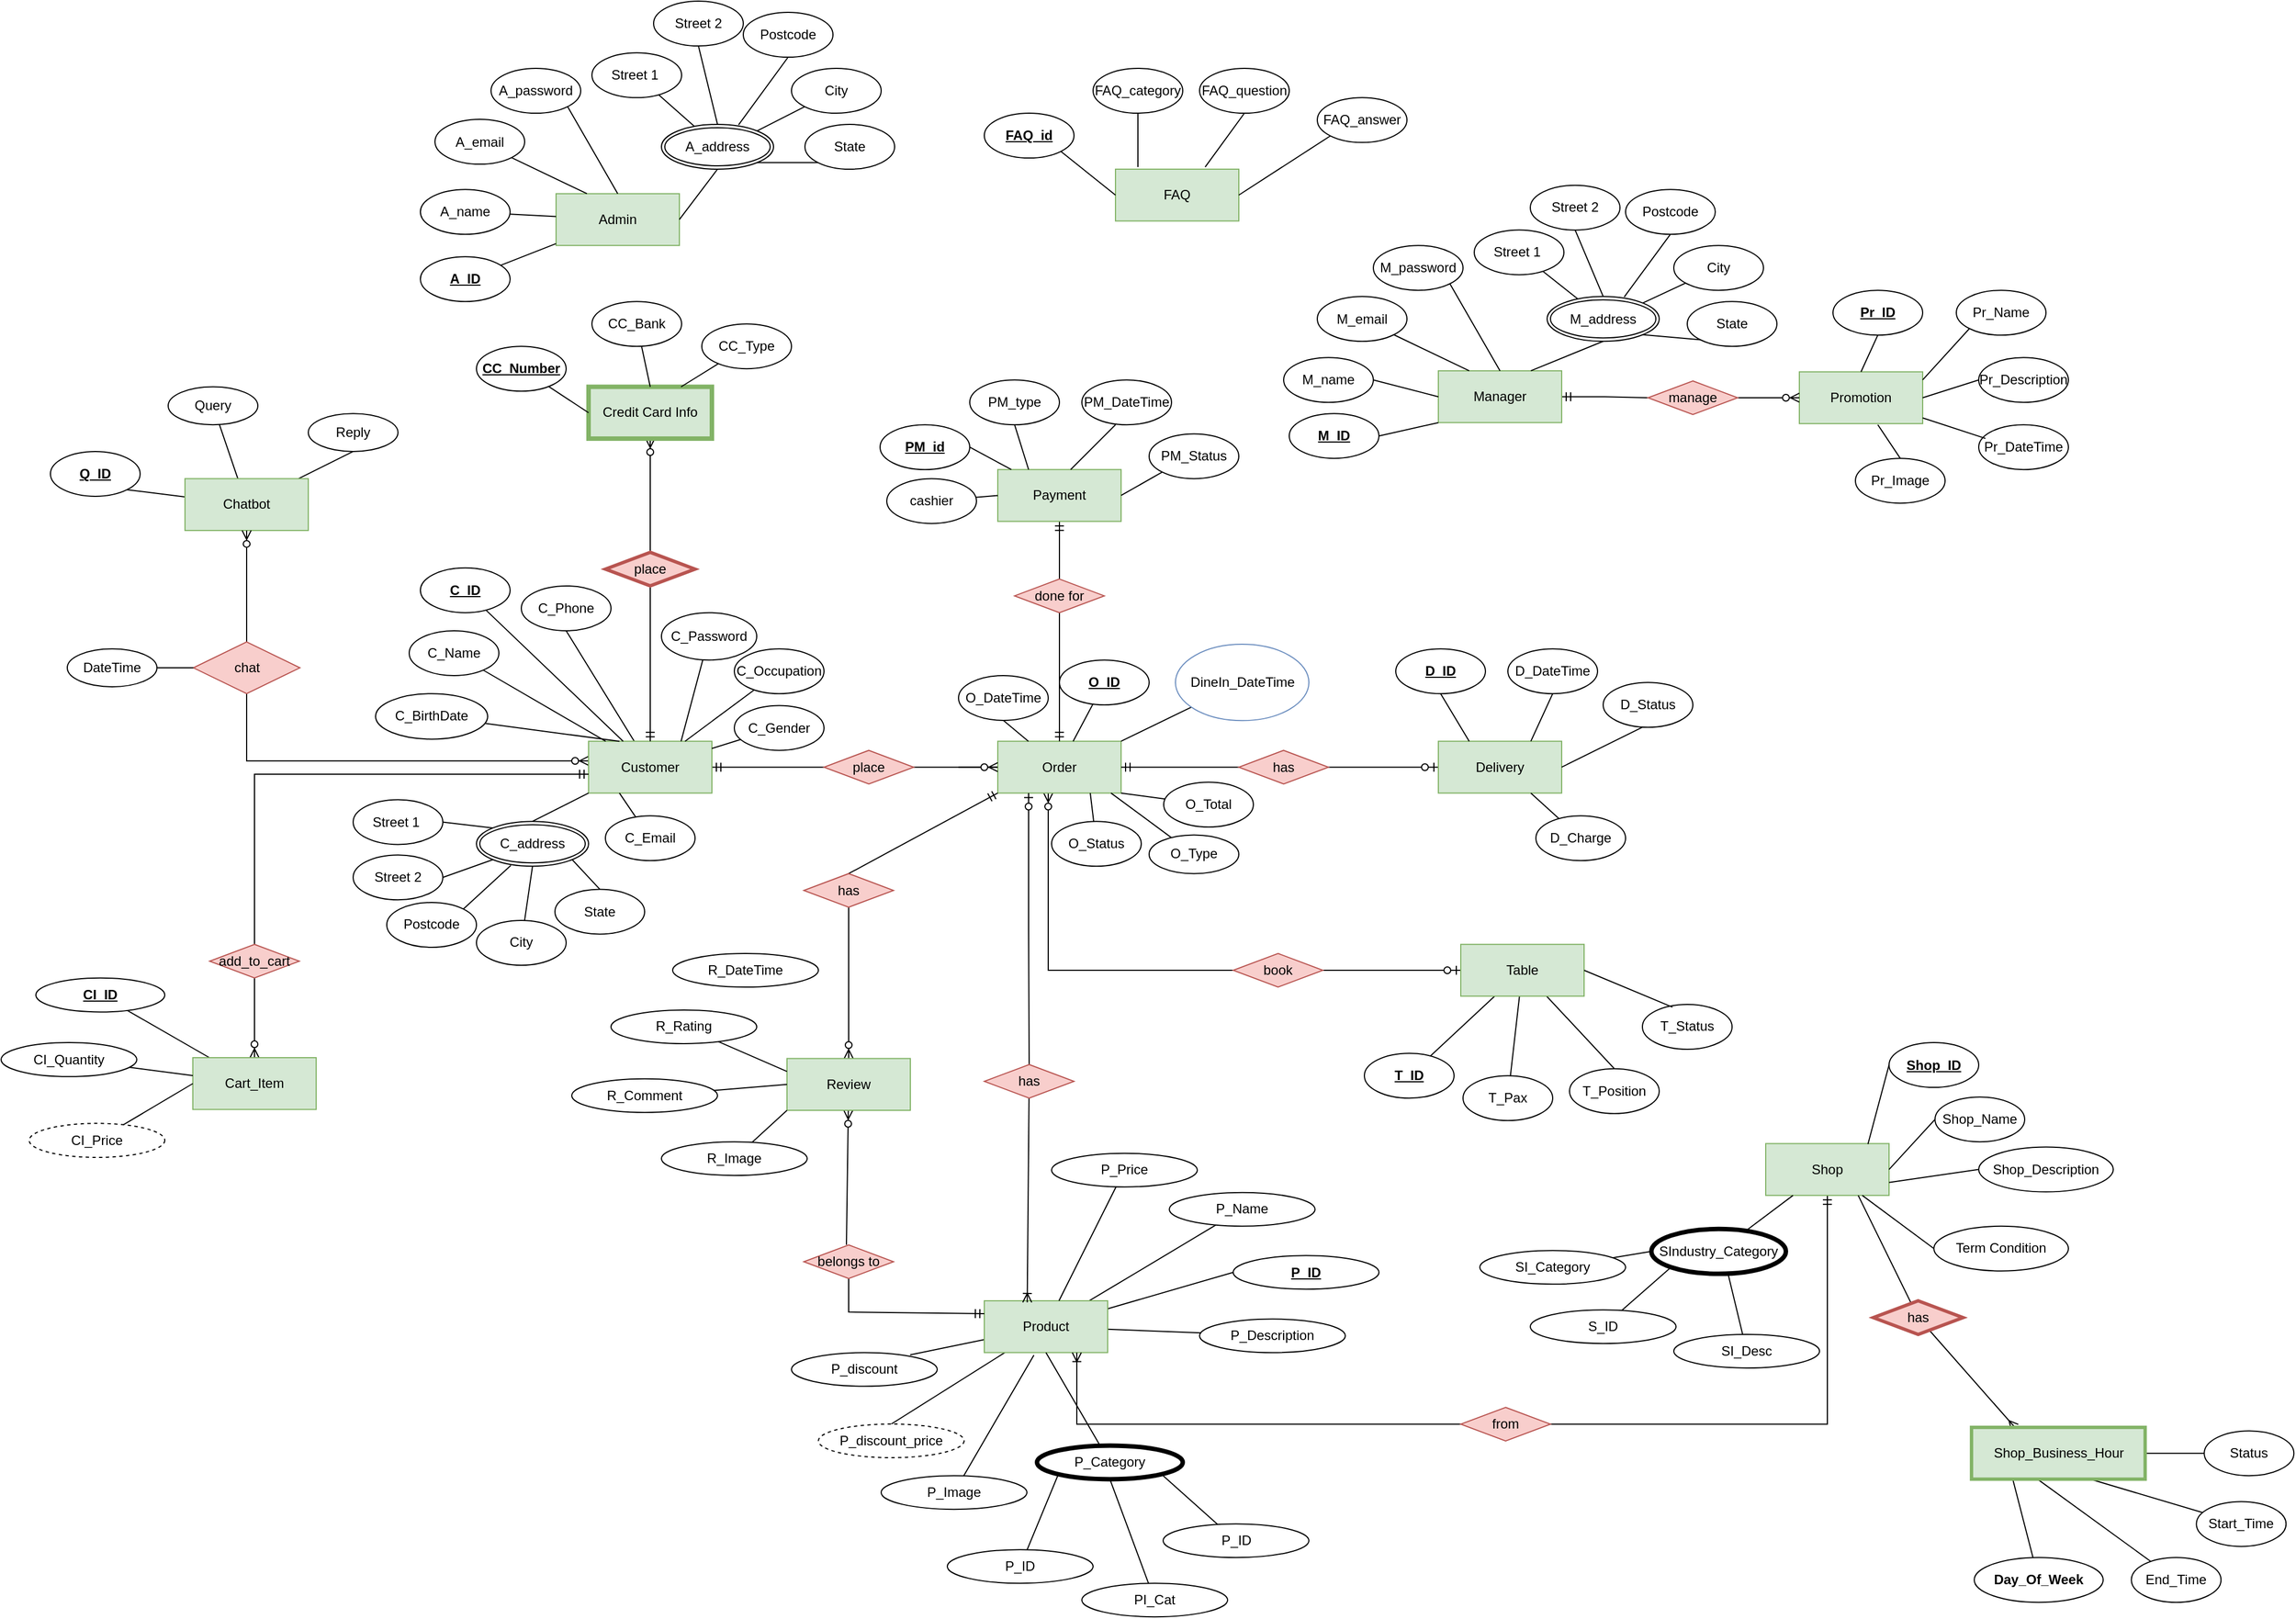 <mxfile version="15.1.1" type="google"><diagram id="zKtY_p5Bbc0jq8kHnuuO" name="ERD LATEST"><mxGraphModel dx="2026" dy="3137" grid="1" gridSize="10" guides="1" tooltips="1" connect="1" arrows="1" fold="1" page="1" pageScale="1" pageWidth="850" pageHeight="1100" math="0" shadow="0"><root><mxCell id="XHEU1v_vp480XdO7CTfM-0"/><mxCell id="XHEU1v_vp480XdO7CTfM-1" parent="XHEU1v_vp480XdO7CTfM-0"/><mxCell id="XHEU1v_vp480XdO7CTfM-2" value="" style="edgeStyle=orthogonalEdgeStyle;rounded=0;orthogonalLoop=1;jettySize=auto;html=1;endArrow=none;endFill=0;" parent="XHEU1v_vp480XdO7CTfM-1" source="XHEU1v_vp480XdO7CTfM-4" edge="1"><mxGeometry relative="1" as="geometry"><mxPoint x="1173.947" y="-1466.3" as="targetPoint"/></mxGeometry></mxCell><mxCell id="XHEU1v_vp480XdO7CTfM-3" style="edgeStyle=orthogonalEdgeStyle;rounded=0;orthogonalLoop=1;jettySize=auto;html=1;entryX=0;entryY=0.5;entryDx=0;entryDy=0;endArrow=none;endFill=0;startArrow=ERzeroToMany;startFill=1;" parent="XHEU1v_vp480XdO7CTfM-1" source="XHEU1v_vp480XdO7CTfM-4" target="XHEU1v_vp480XdO7CTfM-46" edge="1"><mxGeometry relative="1" as="geometry"><Array as="points"><mxPoint x="1254" y="-1285"/></Array></mxGeometry></mxCell><mxCell id="XHEU1v_vp480XdO7CTfM-4" value="Order" style="rounded=0;whiteSpace=wrap;html=1;fillColor=#d5e8d4;strokeColor=#82b366;" parent="XHEU1v_vp480XdO7CTfM-1" vertex="1"><mxGeometry x="1209" y="-1489.4" width="110" height="46.24" as="geometry"/></mxCell><mxCell id="XHEU1v_vp480XdO7CTfM-6" value="" style="edgeStyle=orthogonalEdgeStyle;rounded=0;orthogonalLoop=1;jettySize=auto;html=1;endArrow=none;endFill=0;entryX=0;entryY=0.5;entryDx=0;entryDy=0;startArrow=ERmandOne;startFill=0;" parent="XHEU1v_vp480XdO7CTfM-1" source="XHEU1v_vp480XdO7CTfM-11" target="XHEU1v_vp480XdO7CTfM-36" edge="1"><mxGeometry relative="1" as="geometry"><mxPoint x="1099" y="-1465.4" as="targetPoint"/></mxGeometry></mxCell><mxCell id="XHEU1v_vp480XdO7CTfM-9" style="edgeStyle=orthogonalEdgeStyle;rounded=0;orthogonalLoop=1;jettySize=auto;html=1;endArrow=ERzeroToMany;endFill=1;exitX=0.5;exitY=1;exitDx=0;exitDy=0;" parent="XHEU1v_vp480XdO7CTfM-1" source="XHEU1v_vp480XdO7CTfM-68" target="XHEU1v_vp480XdO7CTfM-11" edge="1"><mxGeometry relative="1" as="geometry"><Array as="points"><mxPoint x="539" y="-1471.9"/></Array></mxGeometry></mxCell><mxCell id="XHEU1v_vp480XdO7CTfM-10" style="edgeStyle=none;rounded=0;orthogonalLoop=1;jettySize=auto;html=1;entryX=0.5;entryY=1;entryDx=0;entryDy=0;endArrow=none;endFill=0;" parent="XHEU1v_vp480XdO7CTfM-1" source="XHEU1v_vp480XdO7CTfM-11" target="XHEU1v_vp480XdO7CTfM-174" edge="1"><mxGeometry relative="1" as="geometry"/></mxCell><mxCell id="XHEU1v_vp480XdO7CTfM-11" value="Customer" style="rounded=0;whiteSpace=wrap;html=1;fillColor=#d5e8d4;strokeColor=#82b366;" parent="XHEU1v_vp480XdO7CTfM-1" vertex="1"><mxGeometry x="844" y="-1489.4" width="110" height="46.24" as="geometry"/></mxCell><mxCell id="XHEU1v_vp480XdO7CTfM-12" style="edgeStyle=orthogonalEdgeStyle;rounded=0;orthogonalLoop=1;jettySize=auto;html=1;endArrow=ERmandOne;endFill=0;exitX=0.5;exitY=0;exitDx=0;exitDy=0;" parent="XHEU1v_vp480XdO7CTfM-1" source="XHEU1v_vp480XdO7CTfM-16" edge="1"><mxGeometry relative="1" as="geometry"><mxPoint x="539" y="-1173.13" as="sourcePoint"/><mxPoint x="844" y="-1460" as="targetPoint"/><Array as="points"><mxPoint x="546" y="-1460"/></Array></mxGeometry></mxCell><mxCell id="XHEU1v_vp480XdO7CTfM-15" style="edgeStyle=orthogonalEdgeStyle;rounded=0;orthogonalLoop=1;jettySize=auto;html=1;entryX=0.5;entryY=0;entryDx=0;entryDy=0;endArrow=ERzeroToMany;endFill=1;exitX=0.5;exitY=1;exitDx=0;exitDy=0;" parent="XHEU1v_vp480XdO7CTfM-1" source="XHEU1v_vp480XdO7CTfM-16" target="XHEU1v_vp480XdO7CTfM-20" edge="1"><mxGeometry relative="1" as="geometry"><mxPoint x="546" y="-1053.87" as="sourcePoint"/><mxPoint x="546" y="-1033.87" as="targetPoint"/></mxGeometry></mxCell><mxCell id="XHEU1v_vp480XdO7CTfM-16" value="add_to_cart" style="rhombus;whiteSpace=wrap;html=1;strokeWidth=1;fillColor=#f8cecc;strokeColor=#b85450;" parent="XHEU1v_vp480XdO7CTfM-1" vertex="1"><mxGeometry x="506" y="-1308.14" width="80" height="30" as="geometry"/></mxCell><mxCell id="XHEU1v_vp480XdO7CTfM-19" style="edgeStyle=none;rounded=0;orthogonalLoop=1;jettySize=auto;html=1;endArrow=none;endFill=0;" parent="XHEU1v_vp480XdO7CTfM-1" source="XHEU1v_vp480XdO7CTfM-20" target="XHEU1v_vp480XdO7CTfM-196" edge="1"><mxGeometry relative="1" as="geometry"/></mxCell><mxCell id="XHEU1v_vp480XdO7CTfM-20" value="Cart_Item" style="rounded=0;whiteSpace=wrap;html=1;fillColor=#d5e8d4;strokeColor=#82b366;" parent="XHEU1v_vp480XdO7CTfM-1" vertex="1"><mxGeometry x="491" y="-1207" width="110" height="46.24" as="geometry"/></mxCell><mxCell id="XHEU1v_vp480XdO7CTfM-22" style="edgeStyle=none;rounded=0;orthogonalLoop=1;jettySize=auto;html=1;entryX=0;entryY=0.5;entryDx=0;entryDy=0;endArrow=none;endFill=0;" parent="XHEU1v_vp480XdO7CTfM-1" source="XHEU1v_vp480XdO7CTfM-25" target="XHEU1v_vp480XdO7CTfM-109" edge="1"><mxGeometry relative="1" as="geometry"/></mxCell><mxCell id="XHEU1v_vp480XdO7CTfM-23" style="edgeStyle=none;rounded=0;orthogonalLoop=1;jettySize=auto;html=1;endArrow=none;endFill=0;" parent="XHEU1v_vp480XdO7CTfM-1" source="XHEU1v_vp480XdO7CTfM-25" target="XHEU1v_vp480XdO7CTfM-110" edge="1"><mxGeometry relative="1" as="geometry"/></mxCell><mxCell id="XHEU1v_vp480XdO7CTfM-24" style="edgeStyle=none;rounded=0;orthogonalLoop=1;jettySize=auto;html=1;endArrow=none;endFill=0;" parent="XHEU1v_vp480XdO7CTfM-1" source="XHEU1v_vp480XdO7CTfM-25" target="XHEU1v_vp480XdO7CTfM-203" edge="1"><mxGeometry relative="1" as="geometry"/></mxCell><mxCell id="fktfTKnQ5yPWhuHxByc9-17" style="edgeStyle=none;rounded=0;orthogonalLoop=1;jettySize=auto;html=1;entryX=0.5;entryY=0;entryDx=0;entryDy=0;startArrow=none;startFill=0;endArrow=none;endFill=0;" parent="XHEU1v_vp480XdO7CTfM-1" source="XHEU1v_vp480XdO7CTfM-25" target="fktfTKnQ5yPWhuHxByc9-14" edge="1"><mxGeometry relative="1" as="geometry"/></mxCell><mxCell id="fktfTKnQ5yPWhuHxByc9-18" style="edgeStyle=none;rounded=0;orthogonalLoop=1;jettySize=auto;html=1;entryX=0.814;entryY=0.067;entryDx=0;entryDy=0;entryPerimeter=0;startArrow=none;startFill=0;endArrow=none;endFill=0;exitX=0;exitY=0.75;exitDx=0;exitDy=0;" parent="XHEU1v_vp480XdO7CTfM-1" source="XHEU1v_vp480XdO7CTfM-25" target="fktfTKnQ5yPWhuHxByc9-13" edge="1"><mxGeometry relative="1" as="geometry"/></mxCell><mxCell id="XHEU1v_vp480XdO7CTfM-25" value="Product" style="rounded=0;whiteSpace=wrap;html=1;fillColor=#d5e8d4;strokeColor=#82b366;" parent="XHEU1v_vp480XdO7CTfM-1" vertex="1"><mxGeometry x="1197" y="-990.02" width="110" height="46.24" as="geometry"/></mxCell><mxCell id="XHEU1v_vp480XdO7CTfM-26" value="" style="edgeStyle=orthogonalEdgeStyle;rounded=0;orthogonalLoop=1;jettySize=auto;html=1;endArrow=ERmandOne;endFill=0;entryX=0.5;entryY=1;entryDx=0;entryDy=0;exitX=1;exitY=0.5;exitDx=0;exitDy=0;" parent="XHEU1v_vp480XdO7CTfM-1" source="XHEU1v_vp480XdO7CTfM-177" target="XHEU1v_vp480XdO7CTfM-27" edge="1"><mxGeometry relative="1" as="geometry"><mxPoint x="1579" y="-1068" as="targetPoint"/><mxPoint x="1949" y="-894.9" as="sourcePoint"/></mxGeometry></mxCell><mxCell id="XHEU1v_vp480XdO7CTfM-27" value="Shop" style="rounded=0;whiteSpace=wrap;html=1;fillColor=#d5e8d4;strokeColor=#82b366;" parent="XHEU1v_vp480XdO7CTfM-1" vertex="1"><mxGeometry x="1894" y="-1130.32" width="110" height="46.24" as="geometry"/></mxCell><mxCell id="XHEU1v_vp480XdO7CTfM-30" style="edgeStyle=orthogonalEdgeStyle;rounded=0;orthogonalLoop=1;jettySize=auto;html=1;endArrow=none;endFill=0;exitX=0.25;exitY=1;exitDx=0;exitDy=0;entryX=0.5;entryY=0;entryDx=0;entryDy=0;startArrow=ERzeroToOne;startFill=1;" parent="XHEU1v_vp480XdO7CTfM-1" source="XHEU1v_vp480XdO7CTfM-4" target="XHEU1v_vp480XdO7CTfM-44" edge="1"><mxGeometry relative="1" as="geometry"><mxPoint x="1234" y="-1443.16" as="sourcePoint"/></mxGeometry></mxCell><mxCell id="XHEU1v_vp480XdO7CTfM-31" value="" style="edgeStyle=orthogonalEdgeStyle;rounded=0;orthogonalLoop=1;jettySize=auto;html=1;endArrow=none;endFill=0;entryX=0.5;entryY=0;entryDx=0;entryDy=0;exitX=0.5;exitY=1;exitDx=0;exitDy=0;startArrow=ERmandOne;startFill=0;" parent="XHEU1v_vp480XdO7CTfM-1" source="XHEU1v_vp480XdO7CTfM-33" target="XHEU1v_vp480XdO7CTfM-38" edge="1"><mxGeometry relative="1" as="geometry"><mxPoint x="1264" y="-1662.16" as="sourcePoint"/></mxGeometry></mxCell><mxCell id="XHEU1v_vp480XdO7CTfM-32" value="" style="edgeStyle=orthogonalEdgeStyle;rounded=0;orthogonalLoop=1;jettySize=auto;html=1;endArrow=ERzeroToOne;endFill=1;exitX=1;exitY=0.5;exitDx=0;exitDy=0;" parent="XHEU1v_vp480XdO7CTfM-1" source="XHEU1v_vp480XdO7CTfM-40" target="XHEU1v_vp480XdO7CTfM-34" edge="1"><mxGeometry relative="1" as="geometry"/></mxCell><mxCell id="XHEU1v_vp480XdO7CTfM-33" value="Payment" style="rounded=0;whiteSpace=wrap;html=1;fillColor=#d5e8d4;strokeColor=#82b366;" parent="XHEU1v_vp480XdO7CTfM-1" vertex="1"><mxGeometry x="1209" y="-1731.9" width="110" height="46.24" as="geometry"/></mxCell><mxCell id="XHEU1v_vp480XdO7CTfM-34" value="Delivery" style="rounded=0;whiteSpace=wrap;html=1;fillColor=#d5e8d4;strokeColor=#82b366;" parent="XHEU1v_vp480XdO7CTfM-1" vertex="1"><mxGeometry x="1602" y="-1489.4" width="110" height="46.24" as="geometry"/></mxCell><mxCell id="XHEU1v_vp480XdO7CTfM-35" value="" style="edgeStyle=orthogonalEdgeStyle;rounded=0;orthogonalLoop=1;jettySize=auto;html=1;endArrow=ERzeroToMany;endFill=1;entryX=0;entryY=0.5;entryDx=0;entryDy=0;exitX=1;exitY=0.5;exitDx=0;exitDy=0;" parent="XHEU1v_vp480XdO7CTfM-1" source="XHEU1v_vp480XdO7CTfM-36" target="XHEU1v_vp480XdO7CTfM-4" edge="1"><mxGeometry relative="1" as="geometry"><mxPoint x="1173.947" y="-1466.3" as="sourcePoint"/><mxPoint x="1224.019" y="-1465.9" as="targetPoint"/></mxGeometry></mxCell><mxCell id="XHEU1v_vp480XdO7CTfM-36" value="place" style="rhombus;whiteSpace=wrap;html=1;strokeWidth=1;fillColor=#f8cecc;strokeColor=#b85450;" parent="XHEU1v_vp480XdO7CTfM-1" vertex="1"><mxGeometry x="1054" y="-1481.28" width="80" height="30" as="geometry"/></mxCell><mxCell id="XHEU1v_vp480XdO7CTfM-37" value="" style="edgeStyle=orthogonalEdgeStyle;rounded=0;orthogonalLoop=1;jettySize=auto;html=1;endArrow=ERmandOne;endFill=0;entryX=0.5;entryY=0;entryDx=0;entryDy=0;" parent="XHEU1v_vp480XdO7CTfM-1" source="XHEU1v_vp480XdO7CTfM-38" target="XHEU1v_vp480XdO7CTfM-4" edge="1"><mxGeometry relative="1" as="geometry"><mxPoint x="1264" y="-1486.66" as="targetPoint"/></mxGeometry></mxCell><mxCell id="XHEU1v_vp480XdO7CTfM-38" value="done for" style="rhombus;whiteSpace=wrap;html=1;strokeWidth=1;fillColor=#f8cecc;strokeColor=#b85450;" parent="XHEU1v_vp480XdO7CTfM-1" vertex="1"><mxGeometry x="1224" y="-1634.18" width="80" height="30" as="geometry"/></mxCell><mxCell id="XHEU1v_vp480XdO7CTfM-39" value="" style="edgeStyle=orthogonalEdgeStyle;rounded=0;orthogonalLoop=1;jettySize=auto;html=1;endArrow=none;endFill=0;startArrow=ERmandOne;startFill=0;exitX=1;exitY=0.5;exitDx=0;exitDy=0;" parent="XHEU1v_vp480XdO7CTfM-1" source="XHEU1v_vp480XdO7CTfM-4" target="XHEU1v_vp480XdO7CTfM-40" edge="1"><mxGeometry relative="1" as="geometry"><mxPoint x="1243.981" y="-1465.9" as="sourcePoint"/></mxGeometry></mxCell><mxCell id="XHEU1v_vp480XdO7CTfM-40" value="has" style="rhombus;whiteSpace=wrap;html=1;strokeWidth=1;fillColor=#f8cecc;strokeColor=#b85450;" parent="XHEU1v_vp480XdO7CTfM-1" vertex="1"><mxGeometry x="1424" y="-1481.28" width="80" height="30" as="geometry"/></mxCell><mxCell id="XHEU1v_vp480XdO7CTfM-43" style="edgeStyle=none;rounded=0;orthogonalLoop=1;jettySize=auto;html=1;entryX=0.348;entryY=0.031;entryDx=0;entryDy=0;endArrow=ERoneToMany;endFill=0;entryPerimeter=0;" parent="XHEU1v_vp480XdO7CTfM-1" source="XHEU1v_vp480XdO7CTfM-44" target="XHEU1v_vp480XdO7CTfM-25" edge="1"><mxGeometry relative="1" as="geometry"/></mxCell><mxCell id="XHEU1v_vp480XdO7CTfM-44" value="has" style="rhombus;whiteSpace=wrap;html=1;strokeWidth=1;fillColor=#f8cecc;strokeColor=#b85450;" parent="XHEU1v_vp480XdO7CTfM-1" vertex="1"><mxGeometry x="1197" y="-1200.9" width="80" height="30" as="geometry"/></mxCell><mxCell id="XHEU1v_vp480XdO7CTfM-45" value="" style="edgeStyle=orthogonalEdgeStyle;rounded=0;orthogonalLoop=1;jettySize=auto;html=1;endArrow=ERzeroToOne;endFill=1;exitX=1;exitY=0.5;exitDx=0;exitDy=0;" parent="XHEU1v_vp480XdO7CTfM-1" source="XHEU1v_vp480XdO7CTfM-46" target="XHEU1v_vp480XdO7CTfM-50" edge="1"><mxGeometry relative="1" as="geometry"><mxPoint x="1536.939" y="-1285.043" as="sourcePoint"/></mxGeometry></mxCell><mxCell id="XHEU1v_vp480XdO7CTfM-46" value="book" style="rhombus;whiteSpace=wrap;html=1;strokeWidth=1;fillColor=#f8cecc;strokeColor=#b85450;" parent="XHEU1v_vp480XdO7CTfM-1" vertex="1"><mxGeometry x="1419" y="-1300.02" width="80" height="30" as="geometry"/></mxCell><mxCell id="XHEU1v_vp480XdO7CTfM-47" style="rounded=0;orthogonalLoop=1;jettySize=auto;html=1;endArrow=none;endFill=0;" parent="XHEU1v_vp480XdO7CTfM-1" source="XHEU1v_vp480XdO7CTfM-50" target="XHEU1v_vp480XdO7CTfM-149" edge="1"><mxGeometry relative="1" as="geometry"/></mxCell><mxCell id="XHEU1v_vp480XdO7CTfM-48" style="edgeStyle=none;rounded=0;orthogonalLoop=1;jettySize=auto;html=1;endArrow=none;endFill=0;" parent="XHEU1v_vp480XdO7CTfM-1" source="XHEU1v_vp480XdO7CTfM-50" target="XHEU1v_vp480XdO7CTfM-150" edge="1"><mxGeometry relative="1" as="geometry"/></mxCell><mxCell id="XHEU1v_vp480XdO7CTfM-49" style="edgeStyle=none;rounded=0;orthogonalLoop=1;jettySize=auto;html=1;entryX=0.5;entryY=0;entryDx=0;entryDy=0;endArrow=none;endFill=0;" parent="XHEU1v_vp480XdO7CTfM-1" source="XHEU1v_vp480XdO7CTfM-50" target="XHEU1v_vp480XdO7CTfM-170" edge="1"><mxGeometry relative="1" as="geometry"/></mxCell><mxCell id="XHEU1v_vp480XdO7CTfM-50" value="Table" style="rounded=0;whiteSpace=wrap;html=1;fillColor=#d5e8d4;strokeColor=#82b366;" parent="XHEU1v_vp480XdO7CTfM-1" vertex="1"><mxGeometry x="1622" y="-1308.14" width="110" height="46.24" as="geometry"/></mxCell><mxCell id="XHEU1v_vp480XdO7CTfM-63" style="rounded=0;orthogonalLoop=1;jettySize=auto;html=1;endArrow=none;endFill=0;" parent="XHEU1v_vp480XdO7CTfM-1" source="XHEU1v_vp480XdO7CTfM-66" target="XHEU1v_vp480XdO7CTfM-191" edge="1"><mxGeometry relative="1" as="geometry"/></mxCell><mxCell id="XHEU1v_vp480XdO7CTfM-64" style="edgeStyle=none;rounded=0;orthogonalLoop=1;jettySize=auto;html=1;entryX=0.5;entryY=1;entryDx=0;entryDy=0;endArrow=none;endFill=0;" parent="XHEU1v_vp480XdO7CTfM-1" source="XHEU1v_vp480XdO7CTfM-66" target="XHEU1v_vp480XdO7CTfM-193" edge="1"><mxGeometry relative="1" as="geometry"/></mxCell><mxCell id="XHEU1v_vp480XdO7CTfM-65" style="edgeStyle=none;rounded=0;orthogonalLoop=1;jettySize=auto;html=1;entryX=1;entryY=1;entryDx=0;entryDy=0;endArrow=none;endFill=0;" parent="XHEU1v_vp480XdO7CTfM-1" source="XHEU1v_vp480XdO7CTfM-66" target="XHEU1v_vp480XdO7CTfM-189" edge="1"><mxGeometry relative="1" as="geometry"/></mxCell><mxCell id="XHEU1v_vp480XdO7CTfM-66" value="Chatbot" style="rounded=0;whiteSpace=wrap;html=1;fillColor=#d5e8d4;strokeColor=#82b366;" parent="XHEU1v_vp480XdO7CTfM-1" vertex="1"><mxGeometry x="484" y="-1723.78" width="110" height="46.24" as="geometry"/></mxCell><mxCell id="XHEU1v_vp480XdO7CTfM-67" value="" style="edgeStyle=orthogonalEdgeStyle;rounded=0;orthogonalLoop=1;jettySize=auto;html=1;endArrow=ERzeroToMany;endFill=1;" parent="XHEU1v_vp480XdO7CTfM-1" source="XHEU1v_vp480XdO7CTfM-68" target="XHEU1v_vp480XdO7CTfM-66" edge="1"><mxGeometry relative="1" as="geometry"/></mxCell><mxCell id="XHEU1v_vp480XdO7CTfM-68" value="chat" style="rhombus;whiteSpace=wrap;html=1;strokeWidth=1;fillColor=#f8cecc;strokeColor=#b85450;" parent="XHEU1v_vp480XdO7CTfM-1" vertex="1"><mxGeometry x="491.5" y="-1578.04" width="95" height="46.14" as="geometry"/></mxCell><mxCell id="XHEU1v_vp480XdO7CTfM-69" value="" style="edgeStyle=orthogonalEdgeStyle;rounded=0;orthogonalLoop=1;jettySize=auto;html=1;entryX=0;entryY=0.5;entryDx=0;entryDy=0;endArrow=none;endFill=0;startArrow=ERmandOne;startFill=0;" parent="XHEU1v_vp480XdO7CTfM-1" source="XHEU1v_vp480XdO7CTfM-70" target="XHEU1v_vp480XdO7CTfM-73" edge="1"><mxGeometry relative="1" as="geometry"/></mxCell><mxCell id="XHEU1v_vp480XdO7CTfM-70" value="Manager" style="rounded=0;whiteSpace=wrap;html=1;fillColor=#d5e8d4;strokeColor=#82b366;" parent="XHEU1v_vp480XdO7CTfM-1" vertex="1"><mxGeometry x="1602" y="-1820.04" width="110" height="46.24" as="geometry"/></mxCell><mxCell id="XHEU1v_vp480XdO7CTfM-71" value="Promotion" style="rounded=0;whiteSpace=wrap;html=1;fillColor=#d5e8d4;strokeColor=#82b366;" parent="XHEU1v_vp480XdO7CTfM-1" vertex="1"><mxGeometry x="1924" y="-1819.14" width="110" height="46.24" as="geometry"/></mxCell><mxCell id="XHEU1v_vp480XdO7CTfM-72" style="edgeStyle=orthogonalEdgeStyle;rounded=0;orthogonalLoop=1;jettySize=auto;html=1;entryX=0;entryY=0.5;entryDx=0;entryDy=0;endArrow=ERzeroToMany;endFill=1;" parent="XHEU1v_vp480XdO7CTfM-1" source="XHEU1v_vp480XdO7CTfM-73" target="XHEU1v_vp480XdO7CTfM-71" edge="1"><mxGeometry relative="1" as="geometry"/></mxCell><mxCell id="XHEU1v_vp480XdO7CTfM-73" value="manage" style="rhombus;whiteSpace=wrap;html=1;strokeWidth=1;fillColor=#f8cecc;strokeColor=#b85450;" parent="XHEU1v_vp480XdO7CTfM-1" vertex="1"><mxGeometry x="1789" y="-1811.02" width="80" height="30" as="geometry"/></mxCell><mxCell id="XHEU1v_vp480XdO7CTfM-74" style="edgeStyle=orthogonalEdgeStyle;rounded=0;orthogonalLoop=1;jettySize=auto;html=1;exitX=0.5;exitY=1;exitDx=0;exitDy=0;endArrow=none;endFill=0;" parent="XHEU1v_vp480XdO7CTfM-1" source="XHEU1v_vp480XdO7CTfM-73" target="XHEU1v_vp480XdO7CTfM-73" edge="1"><mxGeometry relative="1" as="geometry"/></mxCell><mxCell id="XHEU1v_vp480XdO7CTfM-75" style="edgeStyle=none;rounded=0;orthogonalLoop=1;jettySize=auto;html=1;endArrow=none;endFill=0;" parent="XHEU1v_vp480XdO7CTfM-1" source="XHEU1v_vp480XdO7CTfM-76" target="XHEU1v_vp480XdO7CTfM-11" edge="1"><mxGeometry relative="1" as="geometry"/></mxCell><mxCell id="XHEU1v_vp480XdO7CTfM-76" value="&lt;u&gt;&lt;b&gt;C_ID&lt;/b&gt;&lt;/u&gt;" style="ellipse;whiteSpace=wrap;html=1;" parent="XHEU1v_vp480XdO7CTfM-1" vertex="1"><mxGeometry x="694" y="-1644.18" width="80" height="40" as="geometry"/></mxCell><mxCell id="XHEU1v_vp480XdO7CTfM-77" style="edgeStyle=none;rounded=0;orthogonalLoop=1;jettySize=auto;html=1;endArrow=none;endFill=0;" parent="XHEU1v_vp480XdO7CTfM-1" source="XHEU1v_vp480XdO7CTfM-78" target="XHEU1v_vp480XdO7CTfM-11" edge="1"><mxGeometry relative="1" as="geometry"/></mxCell><mxCell id="XHEU1v_vp480XdO7CTfM-78" value="C_Name" style="ellipse;whiteSpace=wrap;html=1;" parent="XHEU1v_vp480XdO7CTfM-1" vertex="1"><mxGeometry x="684" y="-1588.04" width="80" height="40" as="geometry"/></mxCell><mxCell id="XHEU1v_vp480XdO7CTfM-79" style="rounded=0;orthogonalLoop=1;jettySize=auto;html=1;entryX=0.25;entryY=0;entryDx=0;entryDy=0;endArrow=none;endFill=0;" parent="XHEU1v_vp480XdO7CTfM-1" source="XHEU1v_vp480XdO7CTfM-80" target="XHEU1v_vp480XdO7CTfM-11" edge="1"><mxGeometry relative="1" as="geometry"/></mxCell><mxCell id="XHEU1v_vp480XdO7CTfM-80" value="C_BirthDate" style="ellipse;whiteSpace=wrap;html=1;" parent="XHEU1v_vp480XdO7CTfM-1" vertex="1"><mxGeometry x="654" y="-1531.9" width="100" height="40.62" as="geometry"/></mxCell><mxCell id="XHEU1v_vp480XdO7CTfM-81" style="edgeStyle=none;rounded=0;orthogonalLoop=1;jettySize=auto;html=1;entryX=0.75;entryY=0;entryDx=0;entryDy=0;endArrow=none;endFill=0;" parent="XHEU1v_vp480XdO7CTfM-1" source="XHEU1v_vp480XdO7CTfM-82" target="XHEU1v_vp480XdO7CTfM-11" edge="1"><mxGeometry relative="1" as="geometry"/></mxCell><mxCell id="XHEU1v_vp480XdO7CTfM-82" value="C_Password" style="ellipse;whiteSpace=wrap;html=1;" parent="XHEU1v_vp480XdO7CTfM-1" vertex="1"><mxGeometry x="909" y="-1604.18" width="85" height="42.28" as="geometry"/></mxCell><mxCell id="XHEU1v_vp480XdO7CTfM-83" style="edgeStyle=none;rounded=0;orthogonalLoop=1;jettySize=auto;html=1;endArrow=none;endFill=0;exitX=0.5;exitY=0;exitDx=0;exitDy=0;entryX=0;entryY=1;entryDx=0;entryDy=0;" parent="XHEU1v_vp480XdO7CTfM-1" source="XHEU1v_vp480XdO7CTfM-118" target="XHEU1v_vp480XdO7CTfM-11" edge="1"><mxGeometry relative="1" as="geometry"><mxPoint x="874" y="-1438.273" as="targetPoint"/></mxGeometry></mxCell><mxCell id="XHEU1v_vp480XdO7CTfM-84" value="Street 1&amp;nbsp;" style="ellipse;whiteSpace=wrap;html=1;" parent="XHEU1v_vp480XdO7CTfM-1" vertex="1"><mxGeometry x="634" y="-1437.28" width="80" height="40" as="geometry"/></mxCell><mxCell id="XHEU1v_vp480XdO7CTfM-85" style="edgeStyle=none;rounded=0;orthogonalLoop=1;jettySize=auto;html=1;endArrow=none;endFill=0;" parent="XHEU1v_vp480XdO7CTfM-1" source="XHEU1v_vp480XdO7CTfM-86" target="XHEU1v_vp480XdO7CTfM-11" edge="1"><mxGeometry relative="1" as="geometry"/></mxCell><mxCell id="XHEU1v_vp480XdO7CTfM-86" value="C_Gender" style="ellipse;whiteSpace=wrap;html=1;" parent="XHEU1v_vp480XdO7CTfM-1" vertex="1"><mxGeometry x="974" y="-1521.28" width="80" height="40" as="geometry"/></mxCell><mxCell id="XHEU1v_vp480XdO7CTfM-87" style="edgeStyle=none;rounded=0;orthogonalLoop=1;jettySize=auto;html=1;entryX=0.25;entryY=1;entryDx=0;entryDy=0;endArrow=none;endFill=0;" parent="XHEU1v_vp480XdO7CTfM-1" source="XHEU1v_vp480XdO7CTfM-88" target="XHEU1v_vp480XdO7CTfM-11" edge="1"><mxGeometry relative="1" as="geometry"/></mxCell><mxCell id="XHEU1v_vp480XdO7CTfM-88" value="C_Email" style="ellipse;whiteSpace=wrap;html=1;" parent="XHEU1v_vp480XdO7CTfM-1" vertex="1"><mxGeometry x="859" y="-1422.9" width="80" height="40" as="geometry"/></mxCell><mxCell id="XHEU1v_vp480XdO7CTfM-89" style="edgeStyle=none;rounded=0;orthogonalLoop=1;jettySize=auto;html=1;endArrow=none;endFill=0;" parent="XHEU1v_vp480XdO7CTfM-1" source="XHEU1v_vp480XdO7CTfM-90" target="XHEU1v_vp480XdO7CTfM-11" edge="1"><mxGeometry relative="1" as="geometry"/></mxCell><mxCell id="XHEU1v_vp480XdO7CTfM-90" value="C_Occupation" style="ellipse;whiteSpace=wrap;html=1;" parent="XHEU1v_vp480XdO7CTfM-1" vertex="1"><mxGeometry x="974" y="-1571.9" width="80" height="40" as="geometry"/></mxCell><mxCell id="XHEU1v_vp480XdO7CTfM-91" style="edgeStyle=none;rounded=0;orthogonalLoop=1;jettySize=auto;html=1;endArrow=none;endFill=0;" parent="XHEU1v_vp480XdO7CTfM-1" source="XHEU1v_vp480XdO7CTfM-92" target="XHEU1v_vp480XdO7CTfM-4" edge="1"><mxGeometry relative="1" as="geometry"/></mxCell><mxCell id="XHEU1v_vp480XdO7CTfM-92" value="&lt;u&gt;&lt;b&gt;O_ID&lt;/b&gt;&lt;/u&gt;" style="ellipse;whiteSpace=wrap;html=1;" parent="XHEU1v_vp480XdO7CTfM-1" vertex="1"><mxGeometry x="1264" y="-1561.9" width="80" height="40" as="geometry"/></mxCell><mxCell id="XHEU1v_vp480XdO7CTfM-93" style="edgeStyle=none;rounded=0;orthogonalLoop=1;jettySize=auto;html=1;exitX=0.5;exitY=1;exitDx=0;exitDy=0;endArrow=none;endFill=0;" parent="XHEU1v_vp480XdO7CTfM-1" source="XHEU1v_vp480XdO7CTfM-94" target="XHEU1v_vp480XdO7CTfM-4" edge="1"><mxGeometry relative="1" as="geometry"/></mxCell><mxCell id="XHEU1v_vp480XdO7CTfM-94" value="O_DateTime" style="ellipse;whiteSpace=wrap;html=1;" parent="XHEU1v_vp480XdO7CTfM-1" vertex="1"><mxGeometry x="1174" y="-1548.04" width="80" height="40" as="geometry"/></mxCell><mxCell id="XHEU1v_vp480XdO7CTfM-95" style="edgeStyle=none;rounded=0;orthogonalLoop=1;jettySize=auto;html=1;endArrow=none;endFill=0;entryX=1;entryY=1;entryDx=0;entryDy=0;" parent="XHEU1v_vp480XdO7CTfM-1" source="XHEU1v_vp480XdO7CTfM-96" target="XHEU1v_vp480XdO7CTfM-4" edge="1"><mxGeometry relative="1" as="geometry"/></mxCell><mxCell id="XHEU1v_vp480XdO7CTfM-96" value="O_Total" style="ellipse;whiteSpace=wrap;html=1;" parent="XHEU1v_vp480XdO7CTfM-1" vertex="1"><mxGeometry x="1357" y="-1452.9" width="80" height="40" as="geometry"/></mxCell><mxCell id="XHEU1v_vp480XdO7CTfM-97" style="edgeStyle=none;rounded=0;orthogonalLoop=1;jettySize=auto;html=1;entryX=0.75;entryY=1;entryDx=0;entryDy=0;endArrow=none;endFill=0;" parent="XHEU1v_vp480XdO7CTfM-1" source="XHEU1v_vp480XdO7CTfM-98" target="XHEU1v_vp480XdO7CTfM-4" edge="1"><mxGeometry relative="1" as="geometry"/></mxCell><mxCell id="XHEU1v_vp480XdO7CTfM-98" value="O_Status" style="ellipse;whiteSpace=wrap;html=1;" parent="XHEU1v_vp480XdO7CTfM-1" vertex="1"><mxGeometry x="1257" y="-1417.9" width="80" height="40" as="geometry"/></mxCell><mxCell id="XHEU1v_vp480XdO7CTfM-99" style="edgeStyle=none;rounded=0;orthogonalLoop=1;jettySize=auto;html=1;entryX=0.918;entryY=0.999;entryDx=0;entryDy=0;entryPerimeter=0;endArrow=none;endFill=0;" parent="XHEU1v_vp480XdO7CTfM-1" source="XHEU1v_vp480XdO7CTfM-100" target="XHEU1v_vp480XdO7CTfM-4" edge="1"><mxGeometry relative="1" as="geometry"/></mxCell><mxCell id="XHEU1v_vp480XdO7CTfM-100" value="O_Type" style="ellipse;whiteSpace=wrap;html=1;" parent="XHEU1v_vp480XdO7CTfM-1" vertex="1"><mxGeometry x="1344" y="-1405.8" width="80" height="34.52" as="geometry"/></mxCell><mxCell id="XHEU1v_vp480XdO7CTfM-101" style="edgeStyle=none;rounded=0;orthogonalLoop=1;jettySize=auto;html=1;exitX=1;exitY=1;exitDx=0;exitDy=0;endArrow=none;endFill=0;" parent="XHEU1v_vp480XdO7CTfM-1" edge="1"><mxGeometry relative="1" as="geometry"><mxPoint x="1402.284" y="-1407.758" as="sourcePoint"/><mxPoint x="1402.284" y="-1407.758" as="targetPoint"/></mxGeometry></mxCell><mxCell id="XHEU1v_vp480XdO7CTfM-109" value="&lt;u&gt;&lt;b&gt;P_ID&lt;/b&gt;&lt;/u&gt;" style="ellipse;whiteSpace=wrap;html=1;rounded=0;" parent="XHEU1v_vp480XdO7CTfM-1" vertex="1"><mxGeometry x="1419" y="-1030.4" width="130" height="30" as="geometry"/></mxCell><mxCell id="XHEU1v_vp480XdO7CTfM-110" value="P_Name" style="ellipse;whiteSpace=wrap;html=1;rounded=0;" parent="XHEU1v_vp480XdO7CTfM-1" vertex="1"><mxGeometry x="1362" y="-1086.64" width="130" height="30" as="geometry"/></mxCell><mxCell id="XHEU1v_vp480XdO7CTfM-111" value="&lt;u&gt;&lt;b&gt;PM_id&lt;/b&gt;&lt;/u&gt;" style="ellipse;whiteSpace=wrap;html=1;" parent="XHEU1v_vp480XdO7CTfM-1" vertex="1"><mxGeometry x="1104" y="-1771.9" width="80" height="40" as="geometry"/></mxCell><mxCell id="XHEU1v_vp480XdO7CTfM-112" value="PM_type" style="ellipse;whiteSpace=wrap;html=1;" parent="XHEU1v_vp480XdO7CTfM-1" vertex="1"><mxGeometry x="1184" y="-1811.9" width="80" height="40" as="geometry"/></mxCell><mxCell id="XHEU1v_vp480XdO7CTfM-113" value="PM_DateTime" style="ellipse;whiteSpace=wrap;html=1;" parent="XHEU1v_vp480XdO7CTfM-1" vertex="1"><mxGeometry x="1284" y="-1811.9" width="80" height="40" as="geometry"/></mxCell><mxCell id="XHEU1v_vp480XdO7CTfM-114" value="&lt;u&gt;&lt;b&gt;M_ID&lt;/b&gt;&lt;/u&gt;" style="ellipse;whiteSpace=wrap;html=1;" parent="XHEU1v_vp480XdO7CTfM-1" vertex="1"><mxGeometry x="1469" y="-1781.92" width="80" height="40" as="geometry"/></mxCell><mxCell id="XHEU1v_vp480XdO7CTfM-115" value="M_name" style="ellipse;whiteSpace=wrap;html=1;" parent="XHEU1v_vp480XdO7CTfM-1" vertex="1"><mxGeometry x="1464" y="-1831.9" width="80" height="40" as="geometry"/></mxCell><mxCell id="XHEU1v_vp480XdO7CTfM-116" value="M_email" style="ellipse;whiteSpace=wrap;html=1;" parent="XHEU1v_vp480XdO7CTfM-1" vertex="1"><mxGeometry x="1494" y="-1886.4" width="80" height="40" as="geometry"/></mxCell><mxCell id="XHEU1v_vp480XdO7CTfM-117" value="PM_Status" style="ellipse;whiteSpace=wrap;html=1;" parent="XHEU1v_vp480XdO7CTfM-1" vertex="1"><mxGeometry x="1344" y="-1763.78" width="80" height="40" as="geometry"/></mxCell><mxCell id="XHEU1v_vp480XdO7CTfM-118" value="C_address" style="ellipse;shape=doubleEllipse;margin=3;whiteSpace=wrap;html=1;align=center;" parent="XHEU1v_vp480XdO7CTfM-1" vertex="1"><mxGeometry x="744" y="-1417.9" width="100" height="40" as="geometry"/></mxCell><mxCell id="XHEU1v_vp480XdO7CTfM-119" value="" style="endArrow=none;html=1;exitX=1;exitY=0.5;exitDx=0;exitDy=0;" parent="XHEU1v_vp480XdO7CTfM-1" source="XHEU1v_vp480XdO7CTfM-111" target="XHEU1v_vp480XdO7CTfM-33" edge="1"><mxGeometry width="50" height="50" relative="1" as="geometry"><mxPoint x="1114" y="-1781.9" as="sourcePoint"/><mxPoint x="1194" y="-1741.9" as="targetPoint"/></mxGeometry></mxCell><mxCell id="XHEU1v_vp480XdO7CTfM-120" value="" style="endArrow=none;html=1;entryX=0.5;entryY=1;entryDx=0;entryDy=0;exitX=0.25;exitY=0;exitDx=0;exitDy=0;" parent="XHEU1v_vp480XdO7CTfM-1" source="XHEU1v_vp480XdO7CTfM-33" target="XHEU1v_vp480XdO7CTfM-112" edge="1"><mxGeometry width="50" height="50" relative="1" as="geometry"><mxPoint x="1214" y="-1731.9" as="sourcePoint"/><mxPoint x="1264" y="-1781.9" as="targetPoint"/></mxGeometry></mxCell><mxCell id="XHEU1v_vp480XdO7CTfM-121" value="Street 2" style="ellipse;whiteSpace=wrap;html=1;" parent="XHEU1v_vp480XdO7CTfM-1" vertex="1"><mxGeometry x="634" y="-1387.9" width="80" height="40" as="geometry"/></mxCell><mxCell id="XHEU1v_vp480XdO7CTfM-122" value="Postcode" style="ellipse;whiteSpace=wrap;html=1;" parent="XHEU1v_vp480XdO7CTfM-1" vertex="1"><mxGeometry x="664" y="-1345.52" width="80" height="40" as="geometry"/></mxCell><mxCell id="XHEU1v_vp480XdO7CTfM-123" value="City" style="ellipse;whiteSpace=wrap;html=1;" parent="XHEU1v_vp480XdO7CTfM-1" vertex="1"><mxGeometry x="744" y="-1329.52" width="80" height="40" as="geometry"/></mxCell><mxCell id="XHEU1v_vp480XdO7CTfM-124" value="" style="endArrow=none;html=1;" parent="XHEU1v_vp480XdO7CTfM-1" edge="1"><mxGeometry width="50" height="50" relative="1" as="geometry"><mxPoint x="1274.0" y="-1731.9" as="sourcePoint"/><mxPoint x="1314.0" y="-1771.9" as="targetPoint"/></mxGeometry></mxCell><mxCell id="XHEU1v_vp480XdO7CTfM-125" value="" style="endArrow=none;html=1;exitX=1;exitY=0.5;exitDx=0;exitDy=0;entryX=0;entryY=1;entryDx=0;entryDy=0;" parent="XHEU1v_vp480XdO7CTfM-1" source="XHEU1v_vp480XdO7CTfM-33" target="XHEU1v_vp480XdO7CTfM-117" edge="1"><mxGeometry width="50" height="50" relative="1" as="geometry"><mxPoint x="1334" y="-1681.9" as="sourcePoint"/><mxPoint x="1374" y="-1721.9" as="targetPoint"/></mxGeometry></mxCell><mxCell id="XHEU1v_vp480XdO7CTfM-126" value="State" style="ellipse;whiteSpace=wrap;html=1;" parent="XHEU1v_vp480XdO7CTfM-1" vertex="1"><mxGeometry x="814" y="-1357.28" width="80" height="40" as="geometry"/></mxCell><mxCell id="XHEU1v_vp480XdO7CTfM-127" style="edgeStyle=none;rounded=0;orthogonalLoop=1;jettySize=auto;html=1;entryX=1;entryY=1;entryDx=0;entryDy=0;endArrow=none;endFill=0;exitX=0.5;exitY=0;exitDx=0;exitDy=0;" parent="XHEU1v_vp480XdO7CTfM-1" source="XHEU1v_vp480XdO7CTfM-126" target="XHEU1v_vp480XdO7CTfM-118" edge="1"><mxGeometry relative="1" as="geometry"><mxPoint x="1034.718" y="-1403.793" as="sourcePoint"/><mxPoint x="994" y="-1430.72" as="targetPoint"/></mxGeometry></mxCell><mxCell id="XHEU1v_vp480XdO7CTfM-128" style="edgeStyle=none;rounded=0;orthogonalLoop=1;jettySize=auto;html=1;entryX=0.5;entryY=1;entryDx=0;entryDy=0;endArrow=none;endFill=0;" parent="XHEU1v_vp480XdO7CTfM-1" source="XHEU1v_vp480XdO7CTfM-123" target="XHEU1v_vp480XdO7CTfM-118" edge="1"><mxGeometry relative="1" as="geometry"><mxPoint x="864" y="-1347.28" as="sourcePoint"/><mxPoint x="839.146" y="-1373.674" as="targetPoint"/></mxGeometry></mxCell><mxCell id="XHEU1v_vp480XdO7CTfM-129" style="edgeStyle=none;rounded=0;orthogonalLoop=1;jettySize=auto;html=1;endArrow=none;endFill=0;entryX=0.307;entryY=0.981;entryDx=0;entryDy=0;exitX=1;exitY=0;exitDx=0;exitDy=0;entryPerimeter=0;" parent="XHEU1v_vp480XdO7CTfM-1" source="XHEU1v_vp480XdO7CTfM-122" target="XHEU1v_vp480XdO7CTfM-118" edge="1"><mxGeometry relative="1" as="geometry"><mxPoint x="796.752" y="-1319.473" as="sourcePoint"/><mxPoint x="764" y="-1377.9" as="targetPoint"/></mxGeometry></mxCell><mxCell id="XHEU1v_vp480XdO7CTfM-130" style="edgeStyle=none;rounded=0;orthogonalLoop=1;jettySize=auto;html=1;endArrow=none;endFill=0;exitX=1;exitY=0.5;exitDx=0;exitDy=0;entryX=0;entryY=1;entryDx=0;entryDy=0;" parent="XHEU1v_vp480XdO7CTfM-1" source="XHEU1v_vp480XdO7CTfM-121" target="XHEU1v_vp480XdO7CTfM-118" edge="1"><mxGeometry relative="1" as="geometry"><mxPoint x="741.859" y="-1329.872" as="sourcePoint"/><mxPoint x="769" y="-1373.9" as="targetPoint"/></mxGeometry></mxCell><mxCell id="XHEU1v_vp480XdO7CTfM-131" style="edgeStyle=none;rounded=0;orthogonalLoop=1;jettySize=auto;html=1;endArrow=none;endFill=0;exitX=1;exitY=0.5;exitDx=0;exitDy=0;entryX=0;entryY=0;entryDx=0;entryDy=0;" parent="XHEU1v_vp480XdO7CTfM-1" source="XHEU1v_vp480XdO7CTfM-84" target="XHEU1v_vp480XdO7CTfM-118" edge="1"><mxGeometry relative="1" as="geometry"><mxPoint x="714.0" y="-1357.9" as="sourcePoint"/><mxPoint x="768.854" y="-1373.674" as="targetPoint"/></mxGeometry></mxCell><mxCell id="XHEU1v_vp480XdO7CTfM-132" style="edgeStyle=none;rounded=0;orthogonalLoop=1;jettySize=auto;html=1;endArrow=none;endFill=0;exitX=0.5;exitY=1;exitDx=0;exitDy=0;entryX=0.75;entryY=0;entryDx=0;entryDy=0;" parent="XHEU1v_vp480XdO7CTfM-1" source="XHEU1v_vp480XdO7CTfM-134" target="XHEU1v_vp480XdO7CTfM-70" edge="1"><mxGeometry relative="1" as="geometry"><mxPoint x="1629" y="-1755.783" as="targetPoint"/></mxGeometry></mxCell><mxCell id="XHEU1v_vp480XdO7CTfM-133" value="Street 1&amp;nbsp;" style="ellipse;whiteSpace=wrap;html=1;" parent="XHEU1v_vp480XdO7CTfM-1" vertex="1"><mxGeometry x="1634" y="-1945.78" width="80" height="40" as="geometry"/></mxCell><mxCell id="XHEU1v_vp480XdO7CTfM-134" value="M_address" style="ellipse;shape=doubleEllipse;margin=3;whiteSpace=wrap;html=1;align=center;" parent="XHEU1v_vp480XdO7CTfM-1" vertex="1"><mxGeometry x="1699" y="-1886.4" width="100" height="40" as="geometry"/></mxCell><mxCell id="XHEU1v_vp480XdO7CTfM-135" value="Postcode" style="ellipse;whiteSpace=wrap;html=1;" parent="XHEU1v_vp480XdO7CTfM-1" vertex="1"><mxGeometry x="1769" y="-1981.9" width="80" height="40" as="geometry"/></mxCell><mxCell id="XHEU1v_vp480XdO7CTfM-136" value="City" style="ellipse;whiteSpace=wrap;html=1;" parent="XHEU1v_vp480XdO7CTfM-1" vertex="1"><mxGeometry x="1812" y="-1931.9" width="80" height="40" as="geometry"/></mxCell><mxCell id="XHEU1v_vp480XdO7CTfM-137" value="State" style="ellipse;whiteSpace=wrap;html=1;" parent="XHEU1v_vp480XdO7CTfM-1" vertex="1"><mxGeometry x="1824" y="-1881.9" width="80" height="40" as="geometry"/></mxCell><mxCell id="XHEU1v_vp480XdO7CTfM-138" style="edgeStyle=none;rounded=0;orthogonalLoop=1;jettySize=auto;html=1;entryX=1;entryY=1;entryDx=0;entryDy=0;endArrow=none;endFill=0;exitX=0;exitY=1;exitDx=0;exitDy=0;" parent="XHEU1v_vp480XdO7CTfM-1" source="XHEU1v_vp480XdO7CTfM-137" target="XHEU1v_vp480XdO7CTfM-134" edge="1"><mxGeometry relative="1" as="geometry"><mxPoint x="1989.718" y="-1872.293" as="sourcePoint"/><mxPoint x="1949" y="-1899.22" as="targetPoint"/></mxGeometry></mxCell><mxCell id="XHEU1v_vp480XdO7CTfM-139" style="edgeStyle=none;rounded=0;orthogonalLoop=1;jettySize=auto;html=1;entryX=1;entryY=0;entryDx=0;entryDy=0;endArrow=none;endFill=0;" parent="XHEU1v_vp480XdO7CTfM-1" source="XHEU1v_vp480XdO7CTfM-136" target="XHEU1v_vp480XdO7CTfM-134" edge="1"><mxGeometry relative="1" as="geometry"><mxPoint x="1819" y="-1815.78" as="sourcePoint"/><mxPoint x="1794.146" y="-1842.174" as="targetPoint"/></mxGeometry></mxCell><mxCell id="XHEU1v_vp480XdO7CTfM-140" style="edgeStyle=none;rounded=0;orthogonalLoop=1;jettySize=auto;html=1;endArrow=none;endFill=0;entryX=0.688;entryY=0.011;entryDx=0;entryDy=0;exitX=0.5;exitY=1;exitDx=0;exitDy=0;entryPerimeter=0;" parent="XHEU1v_vp480XdO7CTfM-1" source="XHEU1v_vp480XdO7CTfM-135" target="XHEU1v_vp480XdO7CTfM-134" edge="1"><mxGeometry relative="1" as="geometry"><mxPoint x="1751.752" y="-1787.973" as="sourcePoint"/><mxPoint x="1719" y="-1846.4" as="targetPoint"/></mxGeometry></mxCell><mxCell id="XHEU1v_vp480XdO7CTfM-141" style="edgeStyle=none;rounded=0;orthogonalLoop=1;jettySize=auto;html=1;endArrow=none;endFill=0;entryX=0.5;entryY=0;entryDx=0;entryDy=0;exitX=0.5;exitY=1;exitDx=0;exitDy=0;" parent="XHEU1v_vp480XdO7CTfM-1" source="XHEU1v_vp480XdO7CTfM-143" target="XHEU1v_vp480XdO7CTfM-134" edge="1"><mxGeometry relative="1" as="geometry"><mxPoint x="1717" y="-1951.9" as="sourcePoint"/><mxPoint x="1724" y="-1842.4" as="targetPoint"/></mxGeometry></mxCell><mxCell id="XHEU1v_vp480XdO7CTfM-142" style="edgeStyle=none;rounded=0;orthogonalLoop=1;jettySize=auto;html=1;endArrow=none;endFill=0;" parent="XHEU1v_vp480XdO7CTfM-1" source="XHEU1v_vp480XdO7CTfM-133" target="XHEU1v_vp480XdO7CTfM-134" edge="1"><mxGeometry relative="1" as="geometry"><mxPoint x="1669.0" y="-1826.4" as="sourcePoint"/><mxPoint x="1723.854" y="-1842.174" as="targetPoint"/></mxGeometry></mxCell><mxCell id="XHEU1v_vp480XdO7CTfM-143" value="Street 2" style="ellipse;whiteSpace=wrap;html=1;" parent="XHEU1v_vp480XdO7CTfM-1" vertex="1"><mxGeometry x="1684" y="-1985.66" width="80" height="40" as="geometry"/></mxCell><mxCell id="XHEU1v_vp480XdO7CTfM-144" value="M_password" style="ellipse;whiteSpace=wrap;html=1;" parent="XHEU1v_vp480XdO7CTfM-1" vertex="1"><mxGeometry x="1544" y="-1931.9" width="80" height="40" as="geometry"/></mxCell><mxCell id="XHEU1v_vp480XdO7CTfM-145" style="edgeStyle=none;rounded=0;orthogonalLoop=1;jettySize=auto;html=1;endArrow=none;endFill=0;exitX=1;exitY=1;exitDx=0;exitDy=0;entryX=0.5;entryY=0;entryDx=0;entryDy=0;" parent="XHEU1v_vp480XdO7CTfM-1" source="XHEU1v_vp480XdO7CTfM-144" target="XHEU1v_vp480XdO7CTfM-70" edge="1"><mxGeometry relative="1" as="geometry"><mxPoint x="1694.5" y="-1810.04" as="targetPoint"/><mxPoint x="1759" y="-1836.4" as="sourcePoint"/></mxGeometry></mxCell><mxCell id="XHEU1v_vp480XdO7CTfM-146" style="edgeStyle=none;rounded=0;orthogonalLoop=1;jettySize=auto;html=1;endArrow=none;endFill=0;exitX=1;exitY=1;exitDx=0;exitDy=0;entryX=0.25;entryY=0;entryDx=0;entryDy=0;" parent="XHEU1v_vp480XdO7CTfM-1" source="XHEU1v_vp480XdO7CTfM-116" target="XHEU1v_vp480XdO7CTfM-70" edge="1"><mxGeometry relative="1" as="geometry"><mxPoint x="1667" y="-1810.04" as="targetPoint"/><mxPoint x="1622.284" y="-1887.758" as="sourcePoint"/></mxGeometry></mxCell><mxCell id="XHEU1v_vp480XdO7CTfM-147" style="edgeStyle=none;rounded=0;orthogonalLoop=1;jettySize=auto;html=1;endArrow=none;endFill=0;exitX=1;exitY=0.5;exitDx=0;exitDy=0;entryX=0;entryY=0.5;entryDx=0;entryDy=0;" parent="XHEU1v_vp480XdO7CTfM-1" source="XHEU1v_vp480XdO7CTfM-115" target="XHEU1v_vp480XdO7CTfM-70" edge="1"><mxGeometry relative="1" as="geometry"><mxPoint x="1639.5" y="-1810.04" as="targetPoint"/><mxPoint x="1572.284" y="-1842.258" as="sourcePoint"/></mxGeometry></mxCell><mxCell id="XHEU1v_vp480XdO7CTfM-148" style="edgeStyle=none;rounded=0;orthogonalLoop=1;jettySize=auto;html=1;endArrow=none;endFill=0;exitX=1;exitY=0.5;exitDx=0;exitDy=0;entryX=0;entryY=1;entryDx=0;entryDy=0;" parent="XHEU1v_vp480XdO7CTfM-1" source="XHEU1v_vp480XdO7CTfM-114" target="XHEU1v_vp480XdO7CTfM-70" edge="1"><mxGeometry relative="1" as="geometry"><mxPoint x="1584" y="-1741.9" as="targetPoint"/><mxPoint x="1554" y="-1801.9" as="sourcePoint"/></mxGeometry></mxCell><mxCell id="XHEU1v_vp480XdO7CTfM-149" value="&lt;u&gt;&lt;b&gt;T_ID&lt;/b&gt;&lt;/u&gt;" style="ellipse;whiteSpace=wrap;html=1;" parent="XHEU1v_vp480XdO7CTfM-1" vertex="1"><mxGeometry x="1536" y="-1210.9" width="80" height="40" as="geometry"/></mxCell><mxCell id="XHEU1v_vp480XdO7CTfM-150" value="T_Pax" style="ellipse;whiteSpace=wrap;html=1;" parent="XHEU1v_vp480XdO7CTfM-1" vertex="1"><mxGeometry x="1624" y="-1190.9" width="80" height="40" as="geometry"/></mxCell><mxCell id="XHEU1v_vp480XdO7CTfM-151" value="Admin" style="rounded=0;whiteSpace=wrap;html=1;fillColor=#d5e8d4;strokeColor=#82b366;" parent="XHEU1v_vp480XdO7CTfM-1" vertex="1"><mxGeometry x="815" y="-1978.14" width="110" height="46.24" as="geometry"/></mxCell><mxCell id="XHEU1v_vp480XdO7CTfM-152" value="P_Price" style="ellipse;whiteSpace=wrap;html=1;rounded=0;" parent="XHEU1v_vp480XdO7CTfM-1" vertex="1"><mxGeometry x="1257" y="-1121.64" width="130" height="30" as="geometry"/></mxCell><mxCell id="XHEU1v_vp480XdO7CTfM-153" style="edgeStyle=none;rounded=0;orthogonalLoop=1;jettySize=auto;html=1;endArrow=none;endFill=0;" parent="XHEU1v_vp480XdO7CTfM-1" source="XHEU1v_vp480XdO7CTfM-25" target="XHEU1v_vp480XdO7CTfM-152" edge="1"><mxGeometry relative="1" as="geometry"><mxPoint x="1297.016" y="-933.4" as="sourcePoint"/><mxPoint x="1377.463" y="-830.162" as="targetPoint"/></mxGeometry></mxCell><mxCell id="XHEU1v_vp480XdO7CTfM-154" value="A_email" style="ellipse;whiteSpace=wrap;html=1;" parent="XHEU1v_vp480XdO7CTfM-1" vertex="1"><mxGeometry x="707" y="-2044.5" width="80" height="40" as="geometry"/></mxCell><mxCell id="XHEU1v_vp480XdO7CTfM-155" style="edgeStyle=none;rounded=0;orthogonalLoop=1;jettySize=auto;html=1;endArrow=none;endFill=0;exitX=0.5;exitY=1;exitDx=0;exitDy=0;entryX=1;entryY=0.5;entryDx=0;entryDy=0;" parent="XHEU1v_vp480XdO7CTfM-1" source="XHEU1v_vp480XdO7CTfM-157" target="XHEU1v_vp480XdO7CTfM-151" edge="1"><mxGeometry relative="1" as="geometry"><mxPoint x="842" y="-1913.883" as="targetPoint"/></mxGeometry></mxCell><mxCell id="XHEU1v_vp480XdO7CTfM-156" value="Street 1&amp;nbsp;" style="ellipse;whiteSpace=wrap;html=1;" parent="XHEU1v_vp480XdO7CTfM-1" vertex="1"><mxGeometry x="847" y="-2103.88" width="80" height="40" as="geometry"/></mxCell><mxCell id="XHEU1v_vp480XdO7CTfM-157" value="A_address" style="ellipse;shape=doubleEllipse;margin=3;whiteSpace=wrap;html=1;align=center;" parent="XHEU1v_vp480XdO7CTfM-1" vertex="1"><mxGeometry x="909" y="-2040" width="100" height="40" as="geometry"/></mxCell><mxCell id="XHEU1v_vp480XdO7CTfM-158" value="Postcode" style="ellipse;whiteSpace=wrap;html=1;" parent="XHEU1v_vp480XdO7CTfM-1" vertex="1"><mxGeometry x="982" y="-2140" width="80" height="40" as="geometry"/></mxCell><mxCell id="XHEU1v_vp480XdO7CTfM-159" value="City" style="ellipse;whiteSpace=wrap;html=1;" parent="XHEU1v_vp480XdO7CTfM-1" vertex="1"><mxGeometry x="1025" y="-2090" width="80" height="40" as="geometry"/></mxCell><mxCell id="XHEU1v_vp480XdO7CTfM-160" value="State" style="ellipse;whiteSpace=wrap;html=1;" parent="XHEU1v_vp480XdO7CTfM-1" vertex="1"><mxGeometry x="1037" y="-2040" width="80" height="40" as="geometry"/></mxCell><mxCell id="XHEU1v_vp480XdO7CTfM-161" style="edgeStyle=none;rounded=0;orthogonalLoop=1;jettySize=auto;html=1;entryX=1;entryY=1;entryDx=0;entryDy=0;endArrow=none;endFill=0;exitX=0;exitY=1;exitDx=0;exitDy=0;" parent="XHEU1v_vp480XdO7CTfM-1" source="XHEU1v_vp480XdO7CTfM-160" target="XHEU1v_vp480XdO7CTfM-157" edge="1"><mxGeometry relative="1" as="geometry"><mxPoint x="1202.718" y="-2030.393" as="sourcePoint"/><mxPoint x="1162" y="-2057.32" as="targetPoint"/></mxGeometry></mxCell><mxCell id="XHEU1v_vp480XdO7CTfM-162" style="edgeStyle=none;rounded=0;orthogonalLoop=1;jettySize=auto;html=1;entryX=1;entryY=0;entryDx=0;entryDy=0;endArrow=none;endFill=0;" parent="XHEU1v_vp480XdO7CTfM-1" source="XHEU1v_vp480XdO7CTfM-159" target="XHEU1v_vp480XdO7CTfM-157" edge="1"><mxGeometry relative="1" as="geometry"><mxPoint x="1032" y="-1973.88" as="sourcePoint"/><mxPoint x="1007.146" y="-2000.274" as="targetPoint"/></mxGeometry></mxCell><mxCell id="XHEU1v_vp480XdO7CTfM-163" style="edgeStyle=none;rounded=0;orthogonalLoop=1;jettySize=auto;html=1;endArrow=none;endFill=0;entryX=0.688;entryY=0.011;entryDx=0;entryDy=0;exitX=0.5;exitY=1;exitDx=0;exitDy=0;entryPerimeter=0;" parent="XHEU1v_vp480XdO7CTfM-1" source="XHEU1v_vp480XdO7CTfM-158" target="XHEU1v_vp480XdO7CTfM-157" edge="1"><mxGeometry relative="1" as="geometry"><mxPoint x="964.752" y="-1946.073" as="sourcePoint"/><mxPoint x="932" y="-2004.5" as="targetPoint"/></mxGeometry></mxCell><mxCell id="XHEU1v_vp480XdO7CTfM-164" style="edgeStyle=none;rounded=0;orthogonalLoop=1;jettySize=auto;html=1;endArrow=none;endFill=0;exitX=0.5;exitY=1;exitDx=0;exitDy=0;entryX=0.5;entryY=0;entryDx=0;entryDy=0;" parent="XHEU1v_vp480XdO7CTfM-1" source="XHEU1v_vp480XdO7CTfM-166" target="XHEU1v_vp480XdO7CTfM-157" edge="1"><mxGeometry relative="1" as="geometry"><mxPoint x="872.0" y="-1994.5" as="sourcePoint"/><mxPoint x="937" y="-2000.5" as="targetPoint"/></mxGeometry></mxCell><mxCell id="XHEU1v_vp480XdO7CTfM-165" style="edgeStyle=none;rounded=0;orthogonalLoop=1;jettySize=auto;html=1;endArrow=none;endFill=0;" parent="XHEU1v_vp480XdO7CTfM-1" source="XHEU1v_vp480XdO7CTfM-156" target="XHEU1v_vp480XdO7CTfM-157" edge="1"><mxGeometry relative="1" as="geometry"><mxPoint x="882.0" y="-1984.5" as="sourcePoint"/><mxPoint x="936.854" y="-2000.274" as="targetPoint"/></mxGeometry></mxCell><mxCell id="XHEU1v_vp480XdO7CTfM-166" value="Street 2" style="ellipse;whiteSpace=wrap;html=1;" parent="XHEU1v_vp480XdO7CTfM-1" vertex="1"><mxGeometry x="902" y="-2150" width="80" height="40" as="geometry"/></mxCell><mxCell id="XHEU1v_vp480XdO7CTfM-167" value="A_password" style="ellipse;whiteSpace=wrap;html=1;" parent="XHEU1v_vp480XdO7CTfM-1" vertex="1"><mxGeometry x="757" y="-2090" width="80" height="40" as="geometry"/></mxCell><mxCell id="XHEU1v_vp480XdO7CTfM-168" style="edgeStyle=none;rounded=0;orthogonalLoop=1;jettySize=auto;html=1;endArrow=none;endFill=0;exitX=1;exitY=1;exitDx=0;exitDy=0;entryX=0.5;entryY=0;entryDx=0;entryDy=0;" parent="XHEU1v_vp480XdO7CTfM-1" source="XHEU1v_vp480XdO7CTfM-167" target="XHEU1v_vp480XdO7CTfM-151" edge="1"><mxGeometry relative="1" as="geometry"><mxPoint x="907.5" y="-1968.14" as="targetPoint"/><mxPoint x="972" y="-1994.5" as="sourcePoint"/></mxGeometry></mxCell><mxCell id="XHEU1v_vp480XdO7CTfM-169" style="edgeStyle=none;rounded=0;orthogonalLoop=1;jettySize=auto;html=1;endArrow=none;endFill=0;exitX=1;exitY=1;exitDx=0;exitDy=0;entryX=0.25;entryY=0;entryDx=0;entryDy=0;" parent="XHEU1v_vp480XdO7CTfM-1" source="XHEU1v_vp480XdO7CTfM-154" target="XHEU1v_vp480XdO7CTfM-151" edge="1"><mxGeometry relative="1" as="geometry"><mxPoint x="880" y="-1968.14" as="targetPoint"/><mxPoint x="835.284" y="-2045.858" as="sourcePoint"/></mxGeometry></mxCell><mxCell id="XHEU1v_vp480XdO7CTfM-170" value="T_Position" style="ellipse;whiteSpace=wrap;html=1;" parent="XHEU1v_vp480XdO7CTfM-1" vertex="1"><mxGeometry x="1719" y="-1197.14" width="80" height="40" as="geometry"/></mxCell><mxCell id="XHEU1v_vp480XdO7CTfM-171" value="&lt;u&gt;&lt;b&gt;D_ID&lt;/b&gt;&lt;/u&gt;" style="ellipse;whiteSpace=wrap;html=1;" parent="XHEU1v_vp480XdO7CTfM-1" vertex="1"><mxGeometry x="1564" y="-1571.9" width="80" height="40" as="geometry"/></mxCell><mxCell id="XHEU1v_vp480XdO7CTfM-174" value="C_Phone" style="ellipse;whiteSpace=wrap;html=1;" parent="XHEU1v_vp480XdO7CTfM-1" vertex="1"><mxGeometry x="784" y="-1628.04" width="80" height="40" as="geometry"/></mxCell><mxCell id="XHEU1v_vp480XdO7CTfM-176" style="edgeStyle=orthogonalEdgeStyle;rounded=0;orthogonalLoop=1;jettySize=auto;html=1;endArrow=none;endFill=0;startArrow=ERoneToMany;startFill=0;exitX=0.75;exitY=1;exitDx=0;exitDy=0;entryX=0;entryY=0.5;entryDx=0;entryDy=0;" parent="XHEU1v_vp480XdO7CTfM-1" source="XHEU1v_vp480XdO7CTfM-25" target="XHEU1v_vp480XdO7CTfM-177" edge="1"><mxGeometry relative="1" as="geometry"><Array as="points"><mxPoint x="1280" y="-879.9"/></Array></mxGeometry></mxCell><mxCell id="XHEU1v_vp480XdO7CTfM-177" value="from" style="rhombus;whiteSpace=wrap;html=1;strokeWidth=1;fillColor=#f8cecc;strokeColor=#b85450;" parent="XHEU1v_vp480XdO7CTfM-1" vertex="1"><mxGeometry x="1622" y="-894.9" width="80" height="30" as="geometry"/></mxCell><mxCell id="XHEU1v_vp480XdO7CTfM-179" value="D_DateTime" style="ellipse;whiteSpace=wrap;html=1;" parent="XHEU1v_vp480XdO7CTfM-1" vertex="1"><mxGeometry x="1664" y="-1571.9" width="80" height="40" as="geometry"/></mxCell><mxCell id="XHEU1v_vp480XdO7CTfM-181" value="A_name" style="ellipse;whiteSpace=wrap;html=1;" parent="XHEU1v_vp480XdO7CTfM-1" vertex="1"><mxGeometry x="694" y="-1981.9" width="80" height="40" as="geometry"/></mxCell><mxCell id="XHEU1v_vp480XdO7CTfM-182" value="&lt;u&gt;&lt;b&gt;A_ID&lt;/b&gt;&lt;/u&gt;" style="ellipse;whiteSpace=wrap;html=1;" parent="XHEU1v_vp480XdO7CTfM-1" vertex="1"><mxGeometry x="694" y="-1921.9" width="80" height="40" as="geometry"/></mxCell><mxCell id="XHEU1v_vp480XdO7CTfM-184" style="edgeStyle=none;rounded=0;orthogonalLoop=1;jettySize=auto;html=1;endArrow=none;endFill=0;" parent="XHEU1v_vp480XdO7CTfM-1" source="XHEU1v_vp480XdO7CTfM-181" target="XHEU1v_vp480XdO7CTfM-151" edge="1"><mxGeometry relative="1" as="geometry"><mxPoint x="852.5" y="-1968.14" as="targetPoint"/><mxPoint x="785.284" y="-2000.358" as="sourcePoint"/></mxGeometry></mxCell><mxCell id="XHEU1v_vp480XdO7CTfM-185" style="edgeStyle=none;rounded=0;orthogonalLoop=1;jettySize=auto;html=1;endArrow=none;endFill=0;" parent="XHEU1v_vp480XdO7CTfM-1" source="XHEU1v_vp480XdO7CTfM-182" target="XHEU1v_vp480XdO7CTfM-151" edge="1"><mxGeometry relative="1" as="geometry"><mxPoint x="862.5" y="-1958.14" as="targetPoint"/><mxPoint x="795.284" y="-1990.358" as="sourcePoint"/></mxGeometry></mxCell><mxCell id="XHEU1v_vp480XdO7CTfM-189" value="&lt;u&gt;&lt;b&gt;Q_ID&lt;/b&gt;&lt;/u&gt;" style="ellipse;whiteSpace=wrap;html=1;" parent="XHEU1v_vp480XdO7CTfM-1" vertex="1"><mxGeometry x="364" y="-1748.06" width="80" height="40" as="geometry"/></mxCell><mxCell id="XHEU1v_vp480XdO7CTfM-190" value="" style="rounded=0;orthogonalLoop=1;jettySize=auto;html=1;endArrow=none;endFill=0;entryX=1;entryY=0;entryDx=0;entryDy=0;" parent="XHEU1v_vp480XdO7CTfM-1" source="XHEU1v_vp480XdO7CTfM-192" target="XHEU1v_vp480XdO7CTfM-4" edge="1"><mxGeometry relative="1" as="geometry"><mxPoint x="1410" y="-1530" as="sourcePoint"/></mxGeometry></mxCell><mxCell id="XHEU1v_vp480XdO7CTfM-191" value="Query" style="ellipse;whiteSpace=wrap;html=1;" parent="XHEU1v_vp480XdO7CTfM-1" vertex="1"><mxGeometry x="469" y="-1805.76" width="80" height="33.86" as="geometry"/></mxCell><mxCell id="XHEU1v_vp480XdO7CTfM-192" value="DineIn_DateTime" style="ellipse;whiteSpace=wrap;html=1;rounded=0;strokeColor=#6c8ebf;fillColor=#FFFFFF;" parent="XHEU1v_vp480XdO7CTfM-1" vertex="1"><mxGeometry x="1367.5" y="-1575.95" width="119" height="68.1" as="geometry"/></mxCell><mxCell id="XHEU1v_vp480XdO7CTfM-193" value="Reply" style="ellipse;whiteSpace=wrap;html=1;" parent="XHEU1v_vp480XdO7CTfM-1" vertex="1"><mxGeometry x="594" y="-1781.92" width="80" height="33.86" as="geometry"/></mxCell><mxCell id="XHEU1v_vp480XdO7CTfM-194" value="" style="endArrow=none;html=1;entryX=0.5;entryY=1;entryDx=0;entryDy=0;exitX=0.25;exitY=0;exitDx=0;exitDy=0;" parent="XHEU1v_vp480XdO7CTfM-1" source="XHEU1v_vp480XdO7CTfM-34" target="XHEU1v_vp480XdO7CTfM-171" edge="1"><mxGeometry width="50" height="50" relative="1" as="geometry"><mxPoint x="1594" y="-1481.9" as="sourcePoint"/><mxPoint x="1644" y="-1531.9" as="targetPoint"/></mxGeometry></mxCell><mxCell id="XHEU1v_vp480XdO7CTfM-195" value="" style="endArrow=none;html=1;exitX=0.75;exitY=0;exitDx=0;exitDy=0;" parent="XHEU1v_vp480XdO7CTfM-1" source="XHEU1v_vp480XdO7CTfM-34" edge="1"><mxGeometry width="50" height="50" relative="1" as="geometry"><mxPoint x="1664" y="-1491.9" as="sourcePoint"/><mxPoint x="1704.0" y="-1531.9" as="targetPoint"/></mxGeometry></mxCell><mxCell id="XHEU1v_vp480XdO7CTfM-196" value="&lt;b&gt;&lt;u&gt;CI_ID&lt;/u&gt;&lt;/b&gt;" style="ellipse;whiteSpace=wrap;html=1;rounded=0;" parent="XHEU1v_vp480XdO7CTfM-1" vertex="1"><mxGeometry x="351" y="-1278.14" width="115" height="30.38" as="geometry"/></mxCell><mxCell id="XHEU1v_vp480XdO7CTfM-197" value="D_Status" style="ellipse;whiteSpace=wrap;html=1;" parent="XHEU1v_vp480XdO7CTfM-1" vertex="1"><mxGeometry x="1749" y="-1541.9" width="80" height="40" as="geometry"/></mxCell><mxCell id="XHEU1v_vp480XdO7CTfM-198" value="" style="endArrow=none;html=1;exitX=1;exitY=0.5;exitDx=0;exitDy=0;" parent="XHEU1v_vp480XdO7CTfM-1" source="XHEU1v_vp480XdO7CTfM-34" edge="1"><mxGeometry width="50" height="50" relative="1" as="geometry"><mxPoint x="1734" y="-1451.9" as="sourcePoint"/><mxPoint x="1784.0" y="-1501.9" as="targetPoint"/></mxGeometry></mxCell><mxCell id="XHEU1v_vp480XdO7CTfM-199" value="T_Status" style="ellipse;whiteSpace=wrap;html=1;" parent="XHEU1v_vp480XdO7CTfM-1" vertex="1"><mxGeometry x="1784" y="-1254.52" width="80" height="40" as="geometry"/></mxCell><mxCell id="XHEU1v_vp480XdO7CTfM-200" value="" style="endArrow=none;html=1;exitX=1;exitY=0.5;exitDx=0;exitDy=0;entryX=0.336;entryY=0.061;entryDx=0;entryDy=0;entryPerimeter=0;" parent="XHEU1v_vp480XdO7CTfM-1" source="XHEU1v_vp480XdO7CTfM-50" target="XHEU1v_vp480XdO7CTfM-199" edge="1"><mxGeometry width="50" height="50" relative="1" as="geometry"><mxPoint x="1751" y="-1250.9" as="sourcePoint"/><mxPoint x="1804" y="-1258.52" as="targetPoint"/></mxGeometry></mxCell><mxCell id="XHEU1v_vp480XdO7CTfM-203" value="P_Description" style="ellipse;whiteSpace=wrap;html=1;rounded=0;" parent="XHEU1v_vp480XdO7CTfM-1" vertex="1"><mxGeometry x="1389" y="-973.78" width="130" height="30" as="geometry"/></mxCell><mxCell id="XHEU1v_vp480XdO7CTfM-205" style="edgeStyle=none;rounded=0;orthogonalLoop=1;jettySize=auto;html=1;endArrow=none;endFill=0;" parent="XHEU1v_vp480XdO7CTfM-1" source="XHEU1v_vp480XdO7CTfM-206" target="XHEU1v_vp480XdO7CTfM-20" edge="1"><mxGeometry relative="1" as="geometry"/></mxCell><mxCell id="XHEU1v_vp480XdO7CTfM-206" value="CI_Quantity" style="ellipse;whiteSpace=wrap;html=1;rounded=0;" parent="XHEU1v_vp480XdO7CTfM-1" vertex="1"><mxGeometry x="320" y="-1220.46" width="121" height="30.38" as="geometry"/></mxCell><mxCell id="XHEU1v_vp480XdO7CTfM-208" style="edgeStyle=none;rounded=0;orthogonalLoop=1;jettySize=auto;html=1;entryX=0;entryY=0.5;entryDx=0;entryDy=0;endArrow=none;endFill=0;" parent="XHEU1v_vp480XdO7CTfM-1" source="XHEU1v_vp480XdO7CTfM-209" target="XHEU1v_vp480XdO7CTfM-20" edge="1"><mxGeometry relative="1" as="geometry"/></mxCell><mxCell id="XHEU1v_vp480XdO7CTfM-209" value="CI_Price" style="ellipse;whiteSpace=wrap;html=1;rounded=0;dashed=1;" parent="XHEU1v_vp480XdO7CTfM-1" vertex="1"><mxGeometry x="345" y="-1148.37" width="121" height="30.38" as="geometry"/></mxCell><mxCell id="XHEU1v_vp480XdO7CTfM-214" value="&lt;u&gt;&lt;b&gt;Shop_ID&lt;/b&gt;&lt;/u&gt;" style="ellipse;whiteSpace=wrap;html=1;" parent="XHEU1v_vp480XdO7CTfM-1" vertex="1"><mxGeometry x="2004" y="-1220.46" width="80" height="40" as="geometry"/></mxCell><mxCell id="XHEU1v_vp480XdO7CTfM-215" value="Shop_Name" style="ellipse;whiteSpace=wrap;html=1;" parent="XHEU1v_vp480XdO7CTfM-1" vertex="1"><mxGeometry x="2045" y="-1171.9" width="80" height="40" as="geometry"/></mxCell><mxCell id="XHEU1v_vp480XdO7CTfM-216" value="Shop_Description" style="ellipse;whiteSpace=wrap;html=1;" parent="XHEU1v_vp480XdO7CTfM-1" vertex="1"><mxGeometry x="2084" y="-1127.2" width="120" height="40" as="geometry"/></mxCell><mxCell id="XHEU1v_vp480XdO7CTfM-217" value="" style="endArrow=none;html=1;exitX=0.829;exitY=0.01;exitDx=0;exitDy=0;exitPerimeter=0;entryX=0;entryY=0.5;entryDx=0;entryDy=0;" parent="XHEU1v_vp480XdO7CTfM-1" source="XHEU1v_vp480XdO7CTfM-27" target="XHEU1v_vp480XdO7CTfM-214" edge="1"><mxGeometry width="50" height="50" relative="1" as="geometry"><mxPoint x="2014" y="-1134.08" as="sourcePoint"/><mxPoint x="2064" y="-1184.08" as="targetPoint"/></mxGeometry></mxCell><mxCell id="XHEU1v_vp480XdO7CTfM-218" value="" style="endArrow=none;html=1;entryX=0;entryY=0.5;entryDx=0;entryDy=0;exitX=1;exitY=0.75;exitDx=0;exitDy=0;" parent="XHEU1v_vp480XdO7CTfM-1" source="XHEU1v_vp480XdO7CTfM-27" target="XHEU1v_vp480XdO7CTfM-216" edge="1"><mxGeometry width="50" height="50" relative="1" as="geometry"><mxPoint x="1994" y="-1044.08" as="sourcePoint"/><mxPoint x="2044" y="-1094.08" as="targetPoint"/></mxGeometry></mxCell><mxCell id="XHEU1v_vp480XdO7CTfM-221" value="" style="endArrow=none;html=1;exitX=1;exitY=0.5;exitDx=0;exitDy=0;entryX=0;entryY=0.5;entryDx=0;entryDy=0;" parent="XHEU1v_vp480XdO7CTfM-1" source="XHEU1v_vp480XdO7CTfM-27" target="XHEU1v_vp480XdO7CTfM-215" edge="1"><mxGeometry width="50" height="50" relative="1" as="geometry"><mxPoint x="2004" y="-1084.08" as="sourcePoint"/><mxPoint x="2054" y="-1134.08" as="targetPoint"/></mxGeometry></mxCell><mxCell id="XHEU1v_vp480XdO7CTfM-222" value="Term Condition" style="ellipse;whiteSpace=wrap;html=1;" parent="XHEU1v_vp480XdO7CTfM-1" vertex="1"><mxGeometry x="2044" y="-1056.64" width="120" height="40" as="geometry"/></mxCell><mxCell id="XHEU1v_vp480XdO7CTfM-223" value="" style="endArrow=none;html=1;entryX=0;entryY=0.5;entryDx=0;entryDy=0;" parent="XHEU1v_vp480XdO7CTfM-1" source="XHEU1v_vp480XdO7CTfM-27" target="XHEU1v_vp480XdO7CTfM-222" edge="1"><mxGeometry width="50" height="50" relative="1" as="geometry"><mxPoint x="1984" y="-974.08" as="sourcePoint"/><mxPoint x="2034" y="-1024.08" as="targetPoint"/></mxGeometry></mxCell><mxCell id="XHEU1v_vp480XdO7CTfM-224" value="FAQ" style="rounded=0;whiteSpace=wrap;html=1;fillColor=#d5e8d4;strokeColor=#82b366;" parent="XHEU1v_vp480XdO7CTfM-1" vertex="1"><mxGeometry x="1314" y="-2000" width="110" height="46.24" as="geometry"/></mxCell><mxCell id="XHEU1v_vp480XdO7CTfM-225" value="&lt;u&gt;&lt;b&gt;FAQ_id&lt;/b&gt;&lt;/u&gt;" style="ellipse;whiteSpace=wrap;html=1;" parent="XHEU1v_vp480XdO7CTfM-1" vertex="1"><mxGeometry x="1197" y="-2050" width="80" height="40" as="geometry"/></mxCell><mxCell id="XHEU1v_vp480XdO7CTfM-226" value="FAQ_category" style="ellipse;whiteSpace=wrap;html=1;" parent="XHEU1v_vp480XdO7CTfM-1" vertex="1"><mxGeometry x="1294" y="-2090" width="80" height="40" as="geometry"/></mxCell><mxCell id="XHEU1v_vp480XdO7CTfM-227" value="FAQ_question" style="ellipse;whiteSpace=wrap;html=1;" parent="XHEU1v_vp480XdO7CTfM-1" vertex="1"><mxGeometry x="1389" y="-2090" width="80" height="40" as="geometry"/></mxCell><mxCell id="XHEU1v_vp480XdO7CTfM-228" value="FAQ_answer" style="ellipse;whiteSpace=wrap;html=1;" parent="XHEU1v_vp480XdO7CTfM-1" vertex="1"><mxGeometry x="1494" y="-2063.88" width="80" height="40" as="geometry"/></mxCell><mxCell id="XHEU1v_vp480XdO7CTfM-229" value="" style="endArrow=none;html=1;exitX=1;exitY=1;exitDx=0;exitDy=0;entryX=0;entryY=0.5;entryDx=0;entryDy=0;" parent="XHEU1v_vp480XdO7CTfM-1" source="XHEU1v_vp480XdO7CTfM-225" target="XHEU1v_vp480XdO7CTfM-224" edge="1"><mxGeometry width="50" height="50" relative="1" as="geometry"><mxPoint x="1264" y="-1961.9" as="sourcePoint"/><mxPoint x="1314" y="-2011.9" as="targetPoint"/></mxGeometry></mxCell><mxCell id="XHEU1v_vp480XdO7CTfM-230" value="" style="endArrow=none;html=1;entryX=0.5;entryY=1;entryDx=0;entryDy=0;" parent="XHEU1v_vp480XdO7CTfM-1" target="XHEU1v_vp480XdO7CTfM-226" edge="1"><mxGeometry width="50" height="50" relative="1" as="geometry"><mxPoint x="1334.0" y="-2001.9" as="sourcePoint"/><mxPoint x="1364" y="-2041.9" as="targetPoint"/></mxGeometry></mxCell><mxCell id="XHEU1v_vp480XdO7CTfM-231" value="" style="endArrow=none;html=1;entryX=0.5;entryY=1;entryDx=0;entryDy=0;" parent="XHEU1v_vp480XdO7CTfM-1" target="XHEU1v_vp480XdO7CTfM-227" edge="1"><mxGeometry width="50" height="50" relative="1" as="geometry"><mxPoint x="1394.0" y="-2001.9" as="sourcePoint"/><mxPoint x="1444" y="-2051.9" as="targetPoint"/></mxGeometry></mxCell><mxCell id="XHEU1v_vp480XdO7CTfM-232" value="" style="endArrow=none;html=1;exitX=1;exitY=0.5;exitDx=0;exitDy=0;entryX=0;entryY=1;entryDx=0;entryDy=0;" parent="XHEU1v_vp480XdO7CTfM-1" source="XHEU1v_vp480XdO7CTfM-224" target="XHEU1v_vp480XdO7CTfM-228" edge="1"><mxGeometry width="50" height="50" relative="1" as="geometry"><mxPoint x="1454" y="-1971.9" as="sourcePoint"/><mxPoint x="1504" y="-2021.9" as="targetPoint"/></mxGeometry></mxCell><mxCell id="XHEU1v_vp480XdO7CTfM-243" value="&lt;u&gt;&lt;b&gt;Pr_ID&lt;/b&gt;&lt;/u&gt;" style="ellipse;whiteSpace=wrap;html=1;" parent="XHEU1v_vp480XdO7CTfM-1" vertex="1"><mxGeometry x="1954" y="-1891.9" width="80" height="40" as="geometry"/></mxCell><mxCell id="XHEU1v_vp480XdO7CTfM-244" value="Pr_Name" style="ellipse;whiteSpace=wrap;html=1;" parent="XHEU1v_vp480XdO7CTfM-1" vertex="1"><mxGeometry x="2064" y="-1891.9" width="80" height="40" as="geometry"/></mxCell><mxCell id="XHEU1v_vp480XdO7CTfM-245" value="Pr_Description" style="ellipse;whiteSpace=wrap;html=1;" parent="XHEU1v_vp480XdO7CTfM-1" vertex="1"><mxGeometry x="2084" y="-1831.9" width="80" height="40" as="geometry"/></mxCell><mxCell id="XHEU1v_vp480XdO7CTfM-246" value="Pr_DateTime" style="ellipse;whiteSpace=wrap;html=1;" parent="XHEU1v_vp480XdO7CTfM-1" vertex="1"><mxGeometry x="2084" y="-1771.9" width="80" height="40" as="geometry"/></mxCell><mxCell id="XHEU1v_vp480XdO7CTfM-247" value="Pr_Image" style="ellipse;whiteSpace=wrap;html=1;" parent="XHEU1v_vp480XdO7CTfM-1" vertex="1"><mxGeometry x="1974" y="-1741.92" width="80" height="40" as="geometry"/></mxCell><mxCell id="XHEU1v_vp480XdO7CTfM-248" value="" style="endArrow=none;html=1;entryX=0.5;entryY=1;entryDx=0;entryDy=0;exitX=0.5;exitY=0;exitDx=0;exitDy=0;" parent="XHEU1v_vp480XdO7CTfM-1" source="XHEU1v_vp480XdO7CTfM-71" target="XHEU1v_vp480XdO7CTfM-243" edge="1"><mxGeometry width="50" height="50" relative="1" as="geometry"><mxPoint x="1964" y="-1811.9" as="sourcePoint"/><mxPoint x="2014" y="-1861.9" as="targetPoint"/></mxGeometry></mxCell><mxCell id="XHEU1v_vp480XdO7CTfM-249" value="" style="endArrow=none;html=1;entryX=0;entryY=1;entryDx=0;entryDy=0;" parent="XHEU1v_vp480XdO7CTfM-1" target="XHEU1v_vp480XdO7CTfM-244" edge="1"><mxGeometry width="50" height="50" relative="1" as="geometry"><mxPoint x="2034" y="-1811.9" as="sourcePoint"/><mxPoint x="2084" y="-1861.9" as="targetPoint"/></mxGeometry></mxCell><mxCell id="XHEU1v_vp480XdO7CTfM-250" value="" style="endArrow=none;html=1;entryX=0;entryY=0.5;entryDx=0;entryDy=0;exitX=1;exitY=0.5;exitDx=0;exitDy=0;" parent="XHEU1v_vp480XdO7CTfM-1" source="XHEU1v_vp480XdO7CTfM-71" target="XHEU1v_vp480XdO7CTfM-245" edge="1"><mxGeometry width="50" height="50" relative="1" as="geometry"><mxPoint x="2034" y="-1771.9" as="sourcePoint"/><mxPoint x="2084" y="-1821.9" as="targetPoint"/></mxGeometry></mxCell><mxCell id="XHEU1v_vp480XdO7CTfM-251" value="" style="endArrow=none;html=1;entryX=0.075;entryY=0.305;entryDx=0;entryDy=0;entryPerimeter=0;" parent="XHEU1v_vp480XdO7CTfM-1" source="XHEU1v_vp480XdO7CTfM-71" target="XHEU1v_vp480XdO7CTfM-246" edge="1"><mxGeometry width="50" height="50" relative="1" as="geometry"><mxPoint x="2034" y="-1731.9" as="sourcePoint"/><mxPoint x="2084" y="-1781.9" as="targetPoint"/></mxGeometry></mxCell><mxCell id="XHEU1v_vp480XdO7CTfM-252" value="" style="endArrow=none;html=1;exitX=0.5;exitY=0;exitDx=0;exitDy=0;" parent="XHEU1v_vp480XdO7CTfM-1" source="XHEU1v_vp480XdO7CTfM-247" edge="1"><mxGeometry width="50" height="50" relative="1" as="geometry"><mxPoint x="1974" y="-1721.9" as="sourcePoint"/><mxPoint x="1994" y="-1771.9" as="targetPoint"/></mxGeometry></mxCell><mxCell id="FZL3SEO4IBFa_nRWU-S--1" style="edgeStyle=orthogonalEdgeStyle;rounded=0;orthogonalLoop=1;jettySize=auto;html=1;endArrow=none;endFill=0;" parent="XHEU1v_vp480XdO7CTfM-1" source="FZL3SEO4IBFa_nRWU-S--0" target="XHEU1v_vp480XdO7CTfM-68" edge="1"><mxGeometry relative="1" as="geometry"/></mxCell><mxCell id="FZL3SEO4IBFa_nRWU-S--0" value="DateTime" style="ellipse;whiteSpace=wrap;html=1;" parent="XHEU1v_vp480XdO7CTfM-1" vertex="1"><mxGeometry x="379" y="-1571.9" width="80" height="33.86" as="geometry"/></mxCell><mxCell id="FZL3SEO4IBFa_nRWU-S--18" style="edgeStyle=none;rounded=0;orthogonalLoop=1;jettySize=auto;html=1;endArrow=ERzeroToMany;endFill=1;exitX=0.5;exitY=1;exitDx=0;exitDy=0;" parent="XHEU1v_vp480XdO7CTfM-1" source="FZL3SEO4IBFa_nRWU-S--20" target="FZL3SEO4IBFa_nRWU-S--2" edge="1"><mxGeometry relative="1" as="geometry"><mxPoint x="1154" y="-1280" as="sourcePoint"/></mxGeometry></mxCell><mxCell id="FZL3SEO4IBFa_nRWU-S--23" style="edgeStyle=none;rounded=0;orthogonalLoop=1;jettySize=auto;html=1;endArrow=ERzeroToMany;endFill=1;" parent="XHEU1v_vp480XdO7CTfM-1" target="FZL3SEO4IBFa_nRWU-S--2" edge="1"><mxGeometry relative="1" as="geometry"><mxPoint x="1074" y="-1040" as="sourcePoint"/></mxGeometry></mxCell><mxCell id="FZL3SEO4IBFa_nRWU-S--2" value="Review" style="rounded=0;whiteSpace=wrap;html=1;fillColor=#d5e8d4;strokeColor=#82b366;" parent="XHEU1v_vp480XdO7CTfM-1" vertex="1"><mxGeometry x="1021" y="-1206.26" width="110" height="46.24" as="geometry"/></mxCell><mxCell id="FZL3SEO4IBFa_nRWU-S--10" style="edgeStyle=none;rounded=0;orthogonalLoop=1;jettySize=auto;html=1;entryX=0;entryY=0.25;entryDx=0;entryDy=0;endArrow=none;endFill=0;" parent="XHEU1v_vp480XdO7CTfM-1" source="FZL3SEO4IBFa_nRWU-S--7" target="FZL3SEO4IBFa_nRWU-S--2" edge="1"><mxGeometry relative="1" as="geometry"/></mxCell><mxCell id="FZL3SEO4IBFa_nRWU-S--7" value="R_Rating" style="ellipse;whiteSpace=wrap;html=1;rounded=0;" parent="XHEU1v_vp480XdO7CTfM-1" vertex="1"><mxGeometry x="864" y="-1249.52" width="130" height="30" as="geometry"/></mxCell><mxCell id="FZL3SEO4IBFa_nRWU-S--11" style="edgeStyle=none;rounded=0;orthogonalLoop=1;jettySize=auto;html=1;entryX=0;entryY=0.5;entryDx=0;entryDy=0;endArrow=none;endFill=0;" parent="XHEU1v_vp480XdO7CTfM-1" source="FZL3SEO4IBFa_nRWU-S--8" target="FZL3SEO4IBFa_nRWU-S--2" edge="1"><mxGeometry relative="1" as="geometry"/></mxCell><mxCell id="FZL3SEO4IBFa_nRWU-S--8" value="R_Comment" style="ellipse;whiteSpace=wrap;html=1;rounded=0;" parent="XHEU1v_vp480XdO7CTfM-1" vertex="1"><mxGeometry x="829" y="-1188.14" width="130" height="30" as="geometry"/></mxCell><mxCell id="FZL3SEO4IBFa_nRWU-S--12" style="edgeStyle=none;rounded=0;orthogonalLoop=1;jettySize=auto;html=1;entryX=0;entryY=1;entryDx=0;entryDy=0;endArrow=none;endFill=0;" parent="XHEU1v_vp480XdO7CTfM-1" source="FZL3SEO4IBFa_nRWU-S--9" target="FZL3SEO4IBFa_nRWU-S--2" edge="1"><mxGeometry relative="1" as="geometry"/></mxCell><mxCell id="FZL3SEO4IBFa_nRWU-S--9" value="R_Image" style="ellipse;whiteSpace=wrap;html=1;rounded=0;" parent="XHEU1v_vp480XdO7CTfM-1" vertex="1"><mxGeometry x="909" y="-1131.9" width="130" height="30" as="geometry"/></mxCell><mxCell id="FZL3SEO4IBFa_nRWU-S--21" style="edgeStyle=none;rounded=0;orthogonalLoop=1;jettySize=auto;html=1;entryX=0;entryY=1;entryDx=0;entryDy=0;endArrow=ERmandOne;endFill=0;exitX=0.5;exitY=0;exitDx=0;exitDy=0;" parent="XHEU1v_vp480XdO7CTfM-1" source="FZL3SEO4IBFa_nRWU-S--20" target="XHEU1v_vp480XdO7CTfM-4" edge="1"><mxGeometry relative="1" as="geometry"><mxPoint x="1094" y="-1370" as="sourcePoint"/><Array as="points"/></mxGeometry></mxCell><mxCell id="FZL3SEO4IBFa_nRWU-S--20" value="has" style="rhombus;whiteSpace=wrap;html=1;strokeWidth=1;fillColor=#f8cecc;strokeColor=#b85450;" parent="XHEU1v_vp480XdO7CTfM-1" vertex="1"><mxGeometry x="1036" y="-1371.28" width="80" height="30" as="geometry"/></mxCell><mxCell id="FZL3SEO4IBFa_nRWU-S--25" style="edgeStyle=none;rounded=0;orthogonalLoop=1;jettySize=auto;html=1;endArrow=ERmandOne;endFill=0;entryX=0;entryY=0.25;entryDx=0;entryDy=0;" parent="XHEU1v_vp480XdO7CTfM-1" source="FZL3SEO4IBFa_nRWU-S--24" target="XHEU1v_vp480XdO7CTfM-25" edge="1"><mxGeometry relative="1" as="geometry"><Array as="points"><mxPoint x="1076" y="-980"/></Array><mxPoint x="1190" y="-980" as="targetPoint"/></mxGeometry></mxCell><mxCell id="FZL3SEO4IBFa_nRWU-S--24" value="belongs to" style="rhombus;whiteSpace=wrap;html=1;strokeWidth=1;fillColor=#f8cecc;strokeColor=#b85450;" parent="XHEU1v_vp480XdO7CTfM-1" vertex="1"><mxGeometry x="1036" y="-1039.9" width="80" height="30" as="geometry"/></mxCell><mxCell id="FZL3SEO4IBFa_nRWU-S--30" style="edgeStyle=none;rounded=0;orthogonalLoop=1;jettySize=auto;html=1;endArrow=ERzeroToMany;endFill=1;" parent="XHEU1v_vp480XdO7CTfM-1" source="FZL3SEO4IBFa_nRWU-S--29" target="FZL3SEO4IBFa_nRWU-S--27" edge="1"><mxGeometry relative="1" as="geometry"/></mxCell><mxCell id="FZL3SEO4IBFa_nRWU-S--27" value="Credit Card Info" style="rounded=0;whiteSpace=wrap;html=1;fillColor=#d5e8d4;strokeColor=#82b366;perimeterSpacing=0;strokeWidth=4;" parent="XHEU1v_vp480XdO7CTfM-1" vertex="1"><mxGeometry x="844" y="-1805.76" width="110" height="46.24" as="geometry"/></mxCell><mxCell id="FZL3SEO4IBFa_nRWU-S--31" style="edgeStyle=none;rounded=0;orthogonalLoop=1;jettySize=auto;html=1;endArrow=ERmandOne;endFill=0;entryX=0.5;entryY=0;entryDx=0;entryDy=0;" parent="XHEU1v_vp480XdO7CTfM-1" source="FZL3SEO4IBFa_nRWU-S--29" target="XHEU1v_vp480XdO7CTfM-11" edge="1"><mxGeometry relative="1" as="geometry"/></mxCell><mxCell id="FZL3SEO4IBFa_nRWU-S--29" value="place" style="rhombus;whiteSpace=wrap;html=1;strokeWidth=3;fillColor=#f8cecc;strokeColor=#b85450;" parent="XHEU1v_vp480XdO7CTfM-1" vertex="1"><mxGeometry x="859" y="-1658.04" width="80" height="30" as="geometry"/></mxCell><mxCell id="FZL3SEO4IBFa_nRWU-S--33" style="edgeStyle=none;rounded=0;orthogonalLoop=1;jettySize=auto;html=1;entryX=0.5;entryY=1;entryDx=0;entryDy=0;endArrow=none;endFill=0;" parent="XHEU1v_vp480XdO7CTfM-1" source="FZL3SEO4IBFa_nRWU-S--32" target="XHEU1v_vp480XdO7CTfM-25" edge="1"><mxGeometry relative="1" as="geometry"/></mxCell><mxCell id="FZL3SEO4IBFa_nRWU-S--32" value="P_Category" style="ellipse;whiteSpace=wrap;html=1;rounded=0;strokeWidth=4;" parent="XHEU1v_vp480XdO7CTfM-1" vertex="1"><mxGeometry x="1244" y="-860.8" width="130" height="30" as="geometry"/></mxCell><mxCell id="FZL3SEO4IBFa_nRWU-S--36" style="edgeStyle=none;rounded=0;orthogonalLoop=1;jettySize=auto;html=1;endArrow=none;endFill=0;" parent="XHEU1v_vp480XdO7CTfM-1" source="FZL3SEO4IBFa_nRWU-S--35" target="XHEU1v_vp480XdO7CTfM-27" edge="1"><mxGeometry relative="1" as="geometry"/></mxCell><mxCell id="FZL3SEO4IBFa_nRWU-S--35" value="SIndustry_Category" style="ellipse;whiteSpace=wrap;html=1;strokeWidth=4;" parent="XHEU1v_vp480XdO7CTfM-1" vertex="1"><mxGeometry x="1792" y="-1054.08" width="120" height="40" as="geometry"/></mxCell><mxCell id="fktfTKnQ5yPWhuHxByc9-7" style="edgeStyle=none;rounded=0;orthogonalLoop=1;jettySize=auto;html=1;entryX=0;entryY=0.5;entryDx=0;entryDy=0;startArrow=none;startFill=0;endArrow=none;endFill=0;" parent="XHEU1v_vp480XdO7CTfM-1" source="fktfTKnQ5yPWhuHxByc9-2" target="XHEU1v_vp480XdO7CTfM-33" edge="1"><mxGeometry relative="1" as="geometry"/></mxCell><mxCell id="fktfTKnQ5yPWhuHxByc9-2" value="cashier" style="ellipse;whiteSpace=wrap;html=1;" parent="XHEU1v_vp480XdO7CTfM-1" vertex="1"><mxGeometry x="1110" y="-1723.78" width="80" height="40" as="geometry"/></mxCell><mxCell id="fktfTKnQ5yPWhuHxByc9-13" value="P_discount" style="ellipse;whiteSpace=wrap;html=1;rounded=0;" parent="XHEU1v_vp480XdO7CTfM-1" vertex="1"><mxGeometry x="1025" y="-943.78" width="130" height="30" as="geometry"/></mxCell><mxCell id="fktfTKnQ5yPWhuHxByc9-14" value="P_discount_price" style="ellipse;whiteSpace=wrap;html=1;rounded=0;dashed=1;" parent="XHEU1v_vp480XdO7CTfM-1" vertex="1"><mxGeometry x="1049" y="-880" width="130" height="30" as="geometry"/></mxCell><mxCell id="V3dvVZEKc2KhaDQH82bx-2" style="edgeStyle=none;rounded=0;orthogonalLoop=1;jettySize=auto;html=1;entryX=0.75;entryY=1;entryDx=0;entryDy=0;endArrow=none;endFill=0;" parent="XHEU1v_vp480XdO7CTfM-1" source="V3dvVZEKc2KhaDQH82bx-1" target="XHEU1v_vp480XdO7CTfM-34" edge="1"><mxGeometry relative="1" as="geometry"/></mxCell><mxCell id="V3dvVZEKc2KhaDQH82bx-1" value="D_Charge" style="ellipse;whiteSpace=wrap;html=1;" parent="XHEU1v_vp480XdO7CTfM-1" vertex="1"><mxGeometry x="1689" y="-1422.9" width="80" height="40" as="geometry"/></mxCell><mxCell id="Lpv23_Q_AJ0B1bZMlDkz-2" value="R_DateTime" style="ellipse;whiteSpace=wrap;html=1;rounded=0;" parent="XHEU1v_vp480XdO7CTfM-1" vertex="1"><mxGeometry x="919" y="-1300.02" width="130" height="30.02" as="geometry"/></mxCell><mxCell id="V3dvVZEKc2KhaDQH82bx-4" style="edgeStyle=none;rounded=0;orthogonalLoop=1;jettySize=auto;html=1;entryX=0.402;entryY=1.048;entryDx=0;entryDy=0;endArrow=none;endFill=0;entryPerimeter=0;" parent="XHEU1v_vp480XdO7CTfM-1" source="V3dvVZEKc2KhaDQH82bx-3" target="XHEU1v_vp480XdO7CTfM-25" edge="1"><mxGeometry relative="1" as="geometry"/></mxCell><mxCell id="V3dvVZEKc2KhaDQH82bx-3" value="P_Image" style="ellipse;whiteSpace=wrap;html=1;rounded=0;" parent="XHEU1v_vp480XdO7CTfM-1" vertex="1"><mxGeometry x="1105" y="-833.92" width="130" height="30" as="geometry"/></mxCell><mxCell id="MjyW-_9DcbMB9VZQ5TdZ-0" style="rounded=0;orthogonalLoop=1;jettySize=auto;html=1;endArrow=none;endFill=0;exitX=0;exitY=1;exitDx=0;exitDy=0;" parent="XHEU1v_vp480XdO7CTfM-1" source="FZL3SEO4IBFa_nRWU-S--32" target="MjyW-_9DcbMB9VZQ5TdZ-5" edge="1"><mxGeometry relative="1" as="geometry"><mxPoint x="1406.676" y="-808.733" as="sourcePoint"/></mxGeometry></mxCell><mxCell id="MjyW-_9DcbMB9VZQ5TdZ-1" style="edgeStyle=none;rounded=0;orthogonalLoop=1;jettySize=auto;html=1;endArrow=none;endFill=0;exitX=0.5;exitY=1;exitDx=0;exitDy=0;" parent="XHEU1v_vp480XdO7CTfM-1" source="FZL3SEO4IBFa_nRWU-S--32" target="MjyW-_9DcbMB9VZQ5TdZ-3" edge="1"><mxGeometry relative="1" as="geometry"><mxPoint x="1438.342" y="-807.13" as="sourcePoint"/></mxGeometry></mxCell><mxCell id="MjyW-_9DcbMB9VZQ5TdZ-2" style="edgeStyle=none;rounded=0;orthogonalLoop=1;jettySize=auto;html=1;endArrow=none;endFill=0;exitX=1;exitY=1;exitDx=0;exitDy=0;" parent="XHEU1v_vp480XdO7CTfM-1" source="FZL3SEO4IBFa_nRWU-S--32" target="MjyW-_9DcbMB9VZQ5TdZ-4" edge="1"><mxGeometry relative="1" as="geometry"><mxPoint x="1474.282" y="-809.997" as="sourcePoint"/></mxGeometry></mxCell><mxCell id="MjyW-_9DcbMB9VZQ5TdZ-3" value="PI_Cat" style="ellipse;whiteSpace=wrap;html=1;rounded=0;" parent="XHEU1v_vp480XdO7CTfM-1" vertex="1"><mxGeometry x="1284" y="-737.92" width="130" height="30" as="geometry"/></mxCell><mxCell id="MjyW-_9DcbMB9VZQ5TdZ-4" value="P_ID" style="ellipse;whiteSpace=wrap;html=1;rounded=0;" parent="XHEU1v_vp480XdO7CTfM-1" vertex="1"><mxGeometry x="1356.5" y="-790.9" width="130" height="30" as="geometry"/></mxCell><mxCell id="MjyW-_9DcbMB9VZQ5TdZ-5" value="P_ID" style="ellipse;whiteSpace=wrap;html=1;rounded=0;" parent="XHEU1v_vp480XdO7CTfM-1" vertex="1"><mxGeometry x="1164" y="-767.92" width="130" height="30" as="geometry"/></mxCell><mxCell id="MjyW-_9DcbMB9VZQ5TdZ-6" style="rounded=0;orthogonalLoop=1;jettySize=auto;html=1;endArrow=none;endFill=0;exitX=0;exitY=0.5;exitDx=0;exitDy=0;" parent="XHEU1v_vp480XdO7CTfM-1" target="MjyW-_9DcbMB9VZQ5TdZ-11" edge="1"><mxGeometry relative="1" as="geometry"><mxPoint x="1792.0" y="-1034.08" as="sourcePoint"/></mxGeometry></mxCell><mxCell id="MjyW-_9DcbMB9VZQ5TdZ-7" style="edgeStyle=none;rounded=0;orthogonalLoop=1;jettySize=auto;html=1;endArrow=none;endFill=0;exitX=0;exitY=1;exitDx=0;exitDy=0;" parent="XHEU1v_vp480XdO7CTfM-1" target="MjyW-_9DcbMB9VZQ5TdZ-8" edge="1"><mxGeometry relative="1" as="geometry"><mxPoint x="1809.574" y="-1019.938" as="sourcePoint"/></mxGeometry></mxCell><mxCell id="MjyW-_9DcbMB9VZQ5TdZ-8" value="S_ID" style="ellipse;whiteSpace=wrap;html=1;rounded=0;" parent="XHEU1v_vp480XdO7CTfM-1" vertex="1"><mxGeometry x="1684" y="-981.9" width="130" height="30" as="geometry"/></mxCell><mxCell id="MjyW-_9DcbMB9VZQ5TdZ-9" value="" style="edgeStyle=none;rounded=0;orthogonalLoop=1;jettySize=auto;html=1;endArrow=none;endFill=0;" parent="XHEU1v_vp480XdO7CTfM-1" source="MjyW-_9DcbMB9VZQ5TdZ-10" edge="1"><mxGeometry relative="1" as="geometry"><mxPoint x="1860.362" y="-1014.275" as="targetPoint"/></mxGeometry></mxCell><mxCell id="MjyW-_9DcbMB9VZQ5TdZ-10" value="SI_Desc" style="ellipse;whiteSpace=wrap;html=1;rounded=0;" parent="XHEU1v_vp480XdO7CTfM-1" vertex="1"><mxGeometry x="1812" y="-960.02" width="130" height="30" as="geometry"/></mxCell><mxCell id="MjyW-_9DcbMB9VZQ5TdZ-11" value="SI_Category" style="ellipse;whiteSpace=wrap;html=1;rounded=0;" parent="XHEU1v_vp480XdO7CTfM-1" vertex="1"><mxGeometry x="1639" y="-1034.9" width="130" height="30" as="geometry"/></mxCell><mxCell id="MjyW-_9DcbMB9VZQ5TdZ-12" style="edgeStyle=none;rounded=0;orthogonalLoop=1;jettySize=auto;html=1;entryX=0.25;entryY=0;entryDx=0;entryDy=0;startArrow=none;startFill=0;endArrow=ERmany;endFill=0;" parent="XHEU1v_vp480XdO7CTfM-1" source="MjyW-_9DcbMB9VZQ5TdZ-22" target="MjyW-_9DcbMB9VZQ5TdZ-21" edge="1"><mxGeometry relative="1" as="geometry"><mxPoint x="2031.399" y="-870.582" as="targetPoint"/></mxGeometry></mxCell><mxCell id="MjyW-_9DcbMB9VZQ5TdZ-13" style="edgeStyle=none;rounded=0;orthogonalLoop=1;jettySize=auto;html=1;startArrow=none;startFill=0;endArrow=none;endFill=0;exitX=1;exitY=0.5;exitDx=0;exitDy=0;" parent="XHEU1v_vp480XdO7CTfM-1" target="MjyW-_9DcbMB9VZQ5TdZ-17" edge="1"><mxGeometry relative="1" as="geometry"><mxPoint x="2207.0" y="-853.92" as="sourcePoint"/></mxGeometry></mxCell><mxCell id="MjyW-_9DcbMB9VZQ5TdZ-14" style="edgeStyle=none;rounded=0;orthogonalLoop=1;jettySize=auto;html=1;startArrow=none;startFill=0;endArrow=none;endFill=0;" parent="XHEU1v_vp480XdO7CTfM-1" target="MjyW-_9DcbMB9VZQ5TdZ-18" edge="1"><mxGeometry relative="1" as="geometry"><mxPoint x="2167.708" y="-835.462" as="sourcePoint"/></mxGeometry></mxCell><mxCell id="MjyW-_9DcbMB9VZQ5TdZ-15" style="edgeStyle=none;rounded=0;orthogonalLoop=1;jettySize=auto;html=1;startArrow=none;startFill=0;endArrow=none;endFill=0;" parent="XHEU1v_vp480XdO7CTfM-1" target="MjyW-_9DcbMB9VZQ5TdZ-20" edge="1"><mxGeometry relative="1" as="geometry"><mxPoint x="2135.399" y="-831.548" as="sourcePoint"/></mxGeometry></mxCell><mxCell id="MjyW-_9DcbMB9VZQ5TdZ-16" style="edgeStyle=none;rounded=0;orthogonalLoop=1;jettySize=auto;html=1;startArrow=none;startFill=0;endArrow=none;endFill=0;" parent="XHEU1v_vp480XdO7CTfM-1" target="MjyW-_9DcbMB9VZQ5TdZ-19" edge="1"><mxGeometry relative="1" as="geometry"><mxPoint x="2114.433" y="-830.551" as="sourcePoint"/></mxGeometry></mxCell><mxCell id="MjyW-_9DcbMB9VZQ5TdZ-17" value="Status" style="ellipse;whiteSpace=wrap;html=1;" parent="XHEU1v_vp480XdO7CTfM-1" vertex="1"><mxGeometry x="2285.14" y="-873.92" width="80" height="40" as="geometry"/></mxCell><mxCell id="MjyW-_9DcbMB9VZQ5TdZ-18" value="Start_Time" style="ellipse;whiteSpace=wrap;html=1;" parent="XHEU1v_vp480XdO7CTfM-1" vertex="1"><mxGeometry x="2278.14" y="-810.8" width="80" height="40" as="geometry"/></mxCell><mxCell id="MjyW-_9DcbMB9VZQ5TdZ-19" value="&lt;b&gt;Day_Of_Week&lt;/b&gt;" style="ellipse;whiteSpace=wrap;html=1;" parent="XHEU1v_vp480XdO7CTfM-1" vertex="1"><mxGeometry x="2080" y="-760.9" width="115" height="40" as="geometry"/></mxCell><mxCell id="MjyW-_9DcbMB9VZQ5TdZ-20" value="End_Time" style="ellipse;whiteSpace=wrap;html=1;" parent="XHEU1v_vp480XdO7CTfM-1" vertex="1"><mxGeometry x="2220.14" y="-760.9" width="80" height="40" as="geometry"/></mxCell><mxCell id="MjyW-_9DcbMB9VZQ5TdZ-21" value="Shop_Business_Hour" style="rounded=0;whiteSpace=wrap;html=1;fillColor=#d5e8d4;strokeWidth=3;strokeColor=#82B366;" parent="XHEU1v_vp480XdO7CTfM-1" vertex="1"><mxGeometry x="2077.57" y="-877.04" width="154.86" height="46.24" as="geometry"/></mxCell><mxCell id="MjyW-_9DcbMB9VZQ5TdZ-23" style="rounded=0;orthogonalLoop=1;jettySize=auto;html=1;entryX=0.75;entryY=1;entryDx=0;entryDy=0;endArrow=none;endFill=0;" parent="XHEU1v_vp480XdO7CTfM-1" source="MjyW-_9DcbMB9VZQ5TdZ-22" target="XHEU1v_vp480XdO7CTfM-27" edge="1"><mxGeometry relative="1" as="geometry"/></mxCell><mxCell id="MjyW-_9DcbMB9VZQ5TdZ-22" value="has" style="rhombus;whiteSpace=wrap;html=1;strokeWidth=3;fillColor=#f8cecc;strokeColor=#b85450;" parent="XHEU1v_vp480XdO7CTfM-1" vertex="1"><mxGeometry x="1990" y="-990.02" width="80" height="30" as="geometry"/></mxCell><mxCell id="MjyW-_9DcbMB9VZQ5TdZ-28" style="edgeStyle=none;rounded=0;orthogonalLoop=1;jettySize=auto;html=1;entryX=0;entryY=0.5;entryDx=0;entryDy=0;endArrow=none;endFill=0;" parent="XHEU1v_vp480XdO7CTfM-1" source="MjyW-_9DcbMB9VZQ5TdZ-24" target="FZL3SEO4IBFa_nRWU-S--27" edge="1"><mxGeometry relative="1" as="geometry"/></mxCell><mxCell id="MjyW-_9DcbMB9VZQ5TdZ-24" value="&lt;u&gt;&lt;b&gt;CC_Number&lt;/b&gt;&lt;/u&gt;" style="ellipse;whiteSpace=wrap;html=1;" parent="XHEU1v_vp480XdO7CTfM-1" vertex="1"><mxGeometry x="744" y="-1841.9" width="80" height="40" as="geometry"/></mxCell><mxCell id="MjyW-_9DcbMB9VZQ5TdZ-27" style="edgeStyle=none;rounded=0;orthogonalLoop=1;jettySize=auto;html=1;entryX=0.5;entryY=0;entryDx=0;entryDy=0;endArrow=none;endFill=0;" parent="XHEU1v_vp480XdO7CTfM-1" source="MjyW-_9DcbMB9VZQ5TdZ-25" target="FZL3SEO4IBFa_nRWU-S--27" edge="1"><mxGeometry relative="1" as="geometry"/></mxCell><mxCell id="MjyW-_9DcbMB9VZQ5TdZ-25" value="CC_Bank" style="ellipse;whiteSpace=wrap;html=1;" parent="XHEU1v_vp480XdO7CTfM-1" vertex="1"><mxGeometry x="847" y="-1881.9" width="80" height="40" as="geometry"/></mxCell><mxCell id="MjyW-_9DcbMB9VZQ5TdZ-29" style="edgeStyle=none;rounded=0;orthogonalLoop=1;jettySize=auto;html=1;entryX=0.75;entryY=0;entryDx=0;entryDy=0;endArrow=none;endFill=0;" parent="XHEU1v_vp480XdO7CTfM-1" source="MjyW-_9DcbMB9VZQ5TdZ-26" target="FZL3SEO4IBFa_nRWU-S--27" edge="1"><mxGeometry relative="1" as="geometry"/></mxCell><mxCell id="MjyW-_9DcbMB9VZQ5TdZ-26" value="CC_Type" style="ellipse;whiteSpace=wrap;html=1;" parent="XHEU1v_vp480XdO7CTfM-1" vertex="1"><mxGeometry x="945" y="-1861.92" width="80" height="40" as="geometry"/></mxCell><mxCell id="MjyW-_9DcbMB9VZQ5TdZ-30" style="edgeStyle=none;rounded=0;orthogonalLoop=1;jettySize=auto;html=1;exitX=0.5;exitY=1;exitDx=0;exitDy=0;endArrow=none;endFill=0;" parent="XHEU1v_vp480XdO7CTfM-1" source="fktfTKnQ5yPWhuHxByc9-14" target="fktfTKnQ5yPWhuHxByc9-14" edge="1"><mxGeometry relative="1" as="geometry"/></mxCell></root></mxGraphModel></diagram></mxfile>